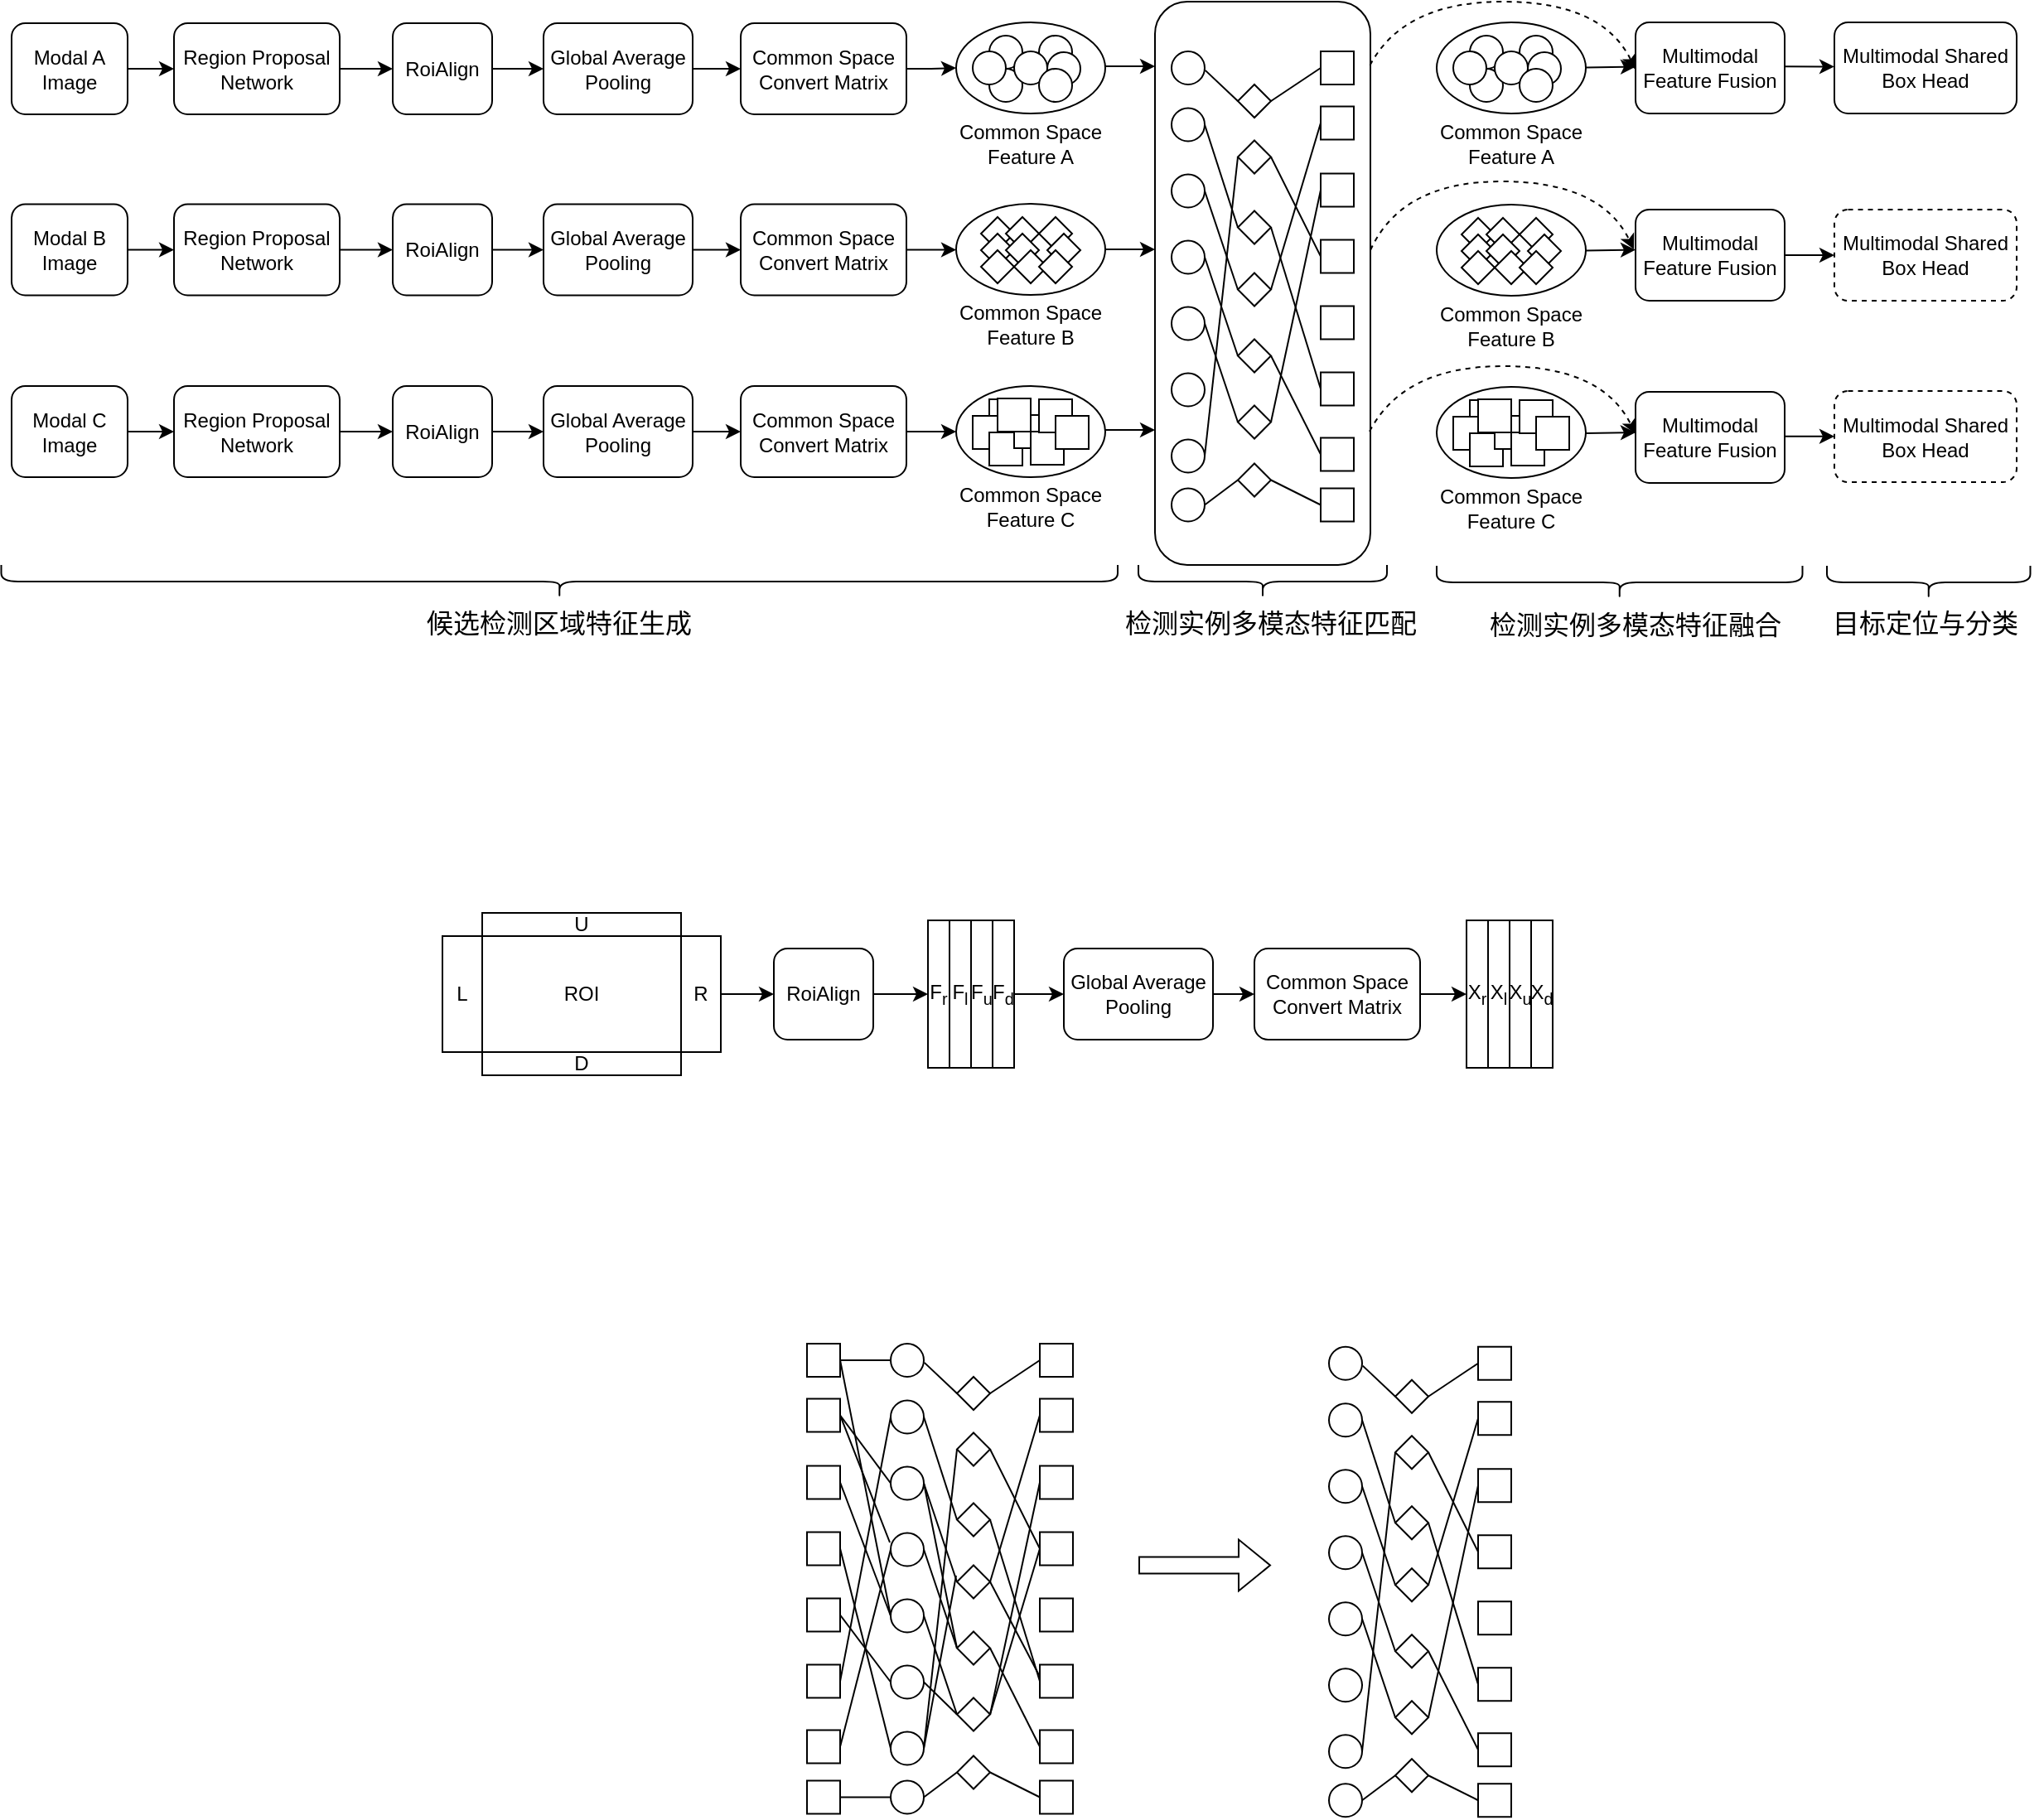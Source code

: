 <mxfile version="23.1.8" type="github">
  <diagram name="第 1 页" id="z2M5c4vALER3vp60Q3NO">
    <mxGraphModel dx="842" dy="435" grid="1" gridSize="10" guides="1" tooltips="1" connect="1" arrows="1" fold="1" page="1" pageScale="1" pageWidth="2336" pageHeight="1654" math="0" shadow="0">
      <root>
        <mxCell id="0" />
        <mxCell id="1" parent="0" />
        <mxCell id="HAOtPfupm4dBEVP8952R-200" value="" style="rounded=1;whiteSpace=wrap;html=1;fillColor=none;" parent="1" vertex="1">
          <mxGeometry x="850" y="350" width="130" height="340" as="geometry" />
        </mxCell>
        <mxCell id="HAOtPfupm4dBEVP8952R-21" value="&lt;font style=&quot;font-size: 16px;&quot;&gt;候选检测区域特征生成&lt;/font&gt;" style="text;html=1;strokeColor=none;fillColor=none;align=center;verticalAlign=middle;whiteSpace=wrap;rounded=0;" parent="1" vertex="1">
          <mxGeometry x="408.13" y="712.5" width="165" height="25" as="geometry" />
        </mxCell>
        <mxCell id="HAOtPfupm4dBEVP8952R-22" value="&lt;font style=&quot;font-size: 16px;&quot;&gt;检测实例多模态特征匹配&lt;/font&gt;" style="text;html=1;strokeColor=none;fillColor=none;align=center;verticalAlign=middle;whiteSpace=wrap;rounded=0;" parent="1" vertex="1">
          <mxGeometry x="830" y="710" width="180" height="30" as="geometry" />
        </mxCell>
        <mxCell id="HAOtPfupm4dBEVP8952R-23" value="&lt;font style=&quot;font-size: 16px;&quot;&gt;检测实例多模态特征融合&lt;/font&gt;" style="text;html=1;strokeColor=none;fillColor=none;align=center;verticalAlign=middle;whiteSpace=wrap;rounded=0;" parent="1" vertex="1">
          <mxGeometry x="1050" y="713" width="180" height="25" as="geometry" />
        </mxCell>
        <mxCell id="HAOtPfupm4dBEVP8952R-24" value="&lt;font style=&quot;font-size: 16px;&quot;&gt;目标定位与分类&lt;/font&gt;" style="text;html=1;strokeColor=none;fillColor=none;align=center;verticalAlign=middle;whiteSpace=wrap;rounded=0;" parent="1" vertex="1">
          <mxGeometry x="1245" y="715" width="140" height="20" as="geometry" />
        </mxCell>
        <mxCell id="HAOtPfupm4dBEVP8952R-87" value="" style="ellipse;whiteSpace=wrap;html=1;" parent="1" vertex="1">
          <mxGeometry x="730" y="362.5" width="90" height="55" as="geometry" />
        </mxCell>
        <mxCell id="HAOtPfupm4dBEVP8952R-89" value="" style="ellipse;whiteSpace=wrap;html=1;aspect=fixed;" parent="1" vertex="1">
          <mxGeometry x="750" y="370.5" width="20" height="20" as="geometry" />
        </mxCell>
        <mxCell id="HAOtPfupm4dBEVP8952R-90" value="" style="ellipse;whiteSpace=wrap;html=1;aspect=fixed;" parent="1" vertex="1">
          <mxGeometry x="780" y="370.5" width="20" height="20" as="geometry" />
        </mxCell>
        <mxCell id="HAOtPfupm4dBEVP8952R-91" value="" style="ellipse;whiteSpace=wrap;html=1;aspect=fixed;" parent="1" vertex="1">
          <mxGeometry x="750" y="390.5" width="20" height="20" as="geometry" />
        </mxCell>
        <mxCell id="HAOtPfupm4dBEVP8952R-92" value="" style="ellipse;whiteSpace=wrap;html=1;aspect=fixed;" parent="1" vertex="1">
          <mxGeometry x="740" y="380" width="20" height="20" as="geometry" />
        </mxCell>
        <mxCell id="HAOtPfupm4dBEVP8952R-93" value="" style="ellipse;whiteSpace=wrap;html=1;aspect=fixed;" parent="1" vertex="1">
          <mxGeometry x="765" y="380" width="20" height="20" as="geometry" />
        </mxCell>
        <mxCell id="HAOtPfupm4dBEVP8952R-94" value="" style="ellipse;whiteSpace=wrap;html=1;aspect=fixed;" parent="1" vertex="1">
          <mxGeometry x="785" y="380.5" width="20" height="20" as="geometry" />
        </mxCell>
        <mxCell id="HAOtPfupm4dBEVP8952R-95" value="" style="ellipse;whiteSpace=wrap;html=1;aspect=fixed;" parent="1" vertex="1">
          <mxGeometry x="780" y="390.5" width="20" height="20" as="geometry" />
        </mxCell>
        <mxCell id="HAOtPfupm4dBEVP8952R-96" value="Common Space Feature A" style="text;html=1;strokeColor=none;fillColor=none;align=center;verticalAlign=middle;whiteSpace=wrap;rounded=0;" parent="1" vertex="1">
          <mxGeometry x="720" y="420.5" width="110" height="30" as="geometry" />
        </mxCell>
        <mxCell id="AwCS0W0vJfae1IDMuo6n-23" value="" style="edgeStyle=orthogonalEdgeStyle;rounded=0;orthogonalLoop=1;jettySize=auto;html=1;" parent="1" source="HAOtPfupm4dBEVP8952R-97" target="HAOtPfupm4dBEVP8952R-100" edge="1">
          <mxGeometry relative="1" as="geometry" />
        </mxCell>
        <mxCell id="HAOtPfupm4dBEVP8952R-97" value="Modal B&lt;br&gt;Image" style="rounded=1;whiteSpace=wrap;html=1;" parent="1" vertex="1">
          <mxGeometry x="160" y="472.25" width="70" height="55" as="geometry" />
        </mxCell>
        <mxCell id="AwCS0W0vJfae1IDMuo6n-24" value="" style="edgeStyle=orthogonalEdgeStyle;rounded=0;orthogonalLoop=1;jettySize=auto;html=1;" parent="1" source="HAOtPfupm4dBEVP8952R-100" target="AwCS0W0vJfae1IDMuo6n-3" edge="1">
          <mxGeometry relative="1" as="geometry" />
        </mxCell>
        <mxCell id="HAOtPfupm4dBEVP8952R-100" value="Region Proposal&lt;br&gt;Network" style="rounded=1;whiteSpace=wrap;html=1;" parent="1" vertex="1">
          <mxGeometry x="258" y="472.25" width="100" height="55" as="geometry" />
        </mxCell>
        <mxCell id="AwCS0W0vJfae1IDMuo6n-26" value="" style="edgeStyle=orthogonalEdgeStyle;rounded=0;orthogonalLoop=1;jettySize=auto;html=1;" parent="1" source="HAOtPfupm4dBEVP8952R-102" target="HAOtPfupm4dBEVP8952R-104" edge="1">
          <mxGeometry relative="1" as="geometry" />
        </mxCell>
        <mxCell id="HAOtPfupm4dBEVP8952R-102" value="Global Average&lt;br&gt;Pooling" style="rounded=1;whiteSpace=wrap;html=1;" parent="1" vertex="1">
          <mxGeometry x="481" y="472.25" width="90" height="55" as="geometry" />
        </mxCell>
        <mxCell id="AwCS0W0vJfae1IDMuo6n-12" style="edgeStyle=orthogonalEdgeStyle;rounded=0;orthogonalLoop=1;jettySize=auto;html=1;exitX=1;exitY=0.5;exitDx=0;exitDy=0;entryX=0;entryY=0.5;entryDx=0;entryDy=0;" parent="1" source="HAOtPfupm4dBEVP8952R-104" target="HAOtPfupm4dBEVP8952R-105" edge="1">
          <mxGeometry relative="1" as="geometry" />
        </mxCell>
        <mxCell id="HAOtPfupm4dBEVP8952R-104" value="Common Space&lt;br&gt;Convert Matrix" style="rounded=1;whiteSpace=wrap;html=1;" parent="1" vertex="1">
          <mxGeometry x="600" y="472.25" width="100" height="55" as="geometry" />
        </mxCell>
        <mxCell id="HAOtPfupm4dBEVP8952R-105" value="" style="ellipse;whiteSpace=wrap;html=1;" parent="1" vertex="1">
          <mxGeometry x="730" y="472" width="90" height="55" as="geometry" />
        </mxCell>
        <mxCell id="HAOtPfupm4dBEVP8952R-113" value="Common Space Feature B" style="text;html=1;strokeColor=none;fillColor=none;align=center;verticalAlign=middle;whiteSpace=wrap;rounded=0;" parent="1" vertex="1">
          <mxGeometry x="720" y="530" width="110" height="30" as="geometry" />
        </mxCell>
        <mxCell id="HAOtPfupm4dBEVP8952R-322" value="" style="edgeStyle=orthogonalEdgeStyle;rounded=0;orthogonalLoop=1;jettySize=auto;html=1;" parent="1" edge="1">
          <mxGeometry relative="1" as="geometry">
            <mxPoint x="820.0" y="608.477" as="sourcePoint" />
            <mxPoint x="850" y="609" as="targetPoint" />
          </mxGeometry>
        </mxCell>
        <mxCell id="HAOtPfupm4dBEVP8952R-122" value="" style="ellipse;whiteSpace=wrap;html=1;" parent="1" vertex="1">
          <mxGeometry x="730" y="582" width="90" height="55" as="geometry" />
        </mxCell>
        <mxCell id="HAOtPfupm4dBEVP8952R-123" value="Common Space Feature C" style="text;html=1;strokeColor=none;fillColor=none;align=center;verticalAlign=middle;whiteSpace=wrap;rounded=0;" parent="1" vertex="1">
          <mxGeometry x="720" y="640" width="110" height="30" as="geometry" />
        </mxCell>
        <mxCell id="HAOtPfupm4dBEVP8952R-126" value="" style="rhombus;whiteSpace=wrap;html=1;" parent="1" vertex="1">
          <mxGeometry x="745" y="480" width="20" height="20" as="geometry" />
        </mxCell>
        <mxCell id="HAOtPfupm4dBEVP8952R-127" value="" style="rhombus;whiteSpace=wrap;html=1;" parent="1" vertex="1">
          <mxGeometry x="745" y="490" width="20" height="20" as="geometry" />
        </mxCell>
        <mxCell id="HAOtPfupm4dBEVP8952R-128" value="" style="rhombus;whiteSpace=wrap;html=1;" parent="1" vertex="1">
          <mxGeometry x="745" y="500" width="20" height="20" as="geometry" />
        </mxCell>
        <mxCell id="HAOtPfupm4dBEVP8952R-129" value="" style="rhombus;whiteSpace=wrap;html=1;" parent="1" vertex="1">
          <mxGeometry x="760" y="480" width="20" height="20" as="geometry" />
        </mxCell>
        <mxCell id="HAOtPfupm4dBEVP8952R-130" value="" style="rhombus;whiteSpace=wrap;html=1;" parent="1" vertex="1">
          <mxGeometry x="760" y="490" width="20" height="20" as="geometry" />
        </mxCell>
        <mxCell id="HAOtPfupm4dBEVP8952R-131" value="" style="rhombus;whiteSpace=wrap;html=1;" parent="1" vertex="1">
          <mxGeometry x="780" y="480" width="20" height="20" as="geometry" />
        </mxCell>
        <mxCell id="HAOtPfupm4dBEVP8952R-132" value="" style="rhombus;whiteSpace=wrap;html=1;" parent="1" vertex="1">
          <mxGeometry x="765" y="500" width="20" height="20" as="geometry" />
        </mxCell>
        <mxCell id="HAOtPfupm4dBEVP8952R-133" value="" style="rhombus;whiteSpace=wrap;html=1;" parent="1" vertex="1">
          <mxGeometry x="785" y="490" width="20" height="20" as="geometry" />
        </mxCell>
        <mxCell id="HAOtPfupm4dBEVP8952R-134" value="" style="rhombus;whiteSpace=wrap;html=1;" parent="1" vertex="1">
          <mxGeometry x="780" y="500" width="20" height="20" as="geometry" />
        </mxCell>
        <mxCell id="HAOtPfupm4dBEVP8952R-136" value="" style="whiteSpace=wrap;html=1;aspect=fixed;" parent="1" vertex="1">
          <mxGeometry x="750" y="590" width="20" height="20" as="geometry" />
        </mxCell>
        <mxCell id="HAOtPfupm4dBEVP8952R-137" value="" style="whiteSpace=wrap;html=1;aspect=fixed;" parent="1" vertex="1">
          <mxGeometry x="740" y="600" width="20" height="20" as="geometry" />
        </mxCell>
        <mxCell id="HAOtPfupm4dBEVP8952R-138" value="" style="whiteSpace=wrap;html=1;aspect=fixed;" parent="1" vertex="1">
          <mxGeometry x="750" y="610" width="20" height="20" as="geometry" />
        </mxCell>
        <mxCell id="HAOtPfupm4dBEVP8952R-139" value="" style="whiteSpace=wrap;html=1;aspect=fixed;" parent="1" vertex="1">
          <mxGeometry x="765" y="599.5" width="20" height="20" as="geometry" />
        </mxCell>
        <mxCell id="HAOtPfupm4dBEVP8952R-140" value="" style="whiteSpace=wrap;html=1;aspect=fixed;" parent="1" vertex="1">
          <mxGeometry x="775" y="609.5" width="20" height="20" as="geometry" />
        </mxCell>
        <mxCell id="HAOtPfupm4dBEVP8952R-141" value="" style="whiteSpace=wrap;html=1;aspect=fixed;" parent="1" vertex="1">
          <mxGeometry x="755" y="589.5" width="20" height="20" as="geometry" />
        </mxCell>
        <mxCell id="HAOtPfupm4dBEVP8952R-142" value="" style="whiteSpace=wrap;html=1;aspect=fixed;" parent="1" vertex="1">
          <mxGeometry x="780" y="590" width="20" height="20" as="geometry" />
        </mxCell>
        <mxCell id="HAOtPfupm4dBEVP8952R-143" value="" style="whiteSpace=wrap;html=1;aspect=fixed;" parent="1" vertex="1">
          <mxGeometry x="790" y="600" width="20" height="20" as="geometry" />
        </mxCell>
        <mxCell id="HAOtPfupm4dBEVP8952R-186" value="Multimodal Shared Box&amp;nbsp;Head" style="rounded=1;whiteSpace=wrap;html=1;dashed=1;" parent="1" vertex="1">
          <mxGeometry x="1260" y="475.5" width="110" height="55" as="geometry" />
        </mxCell>
        <mxCell id="HAOtPfupm4dBEVP8952R-187" value="Multimodal Shared Box&amp;nbsp;Head" style="rounded=1;whiteSpace=wrap;html=1;" parent="1" vertex="1">
          <mxGeometry x="1260" y="362.5" width="110" height="55" as="geometry" />
        </mxCell>
        <mxCell id="HAOtPfupm4dBEVP8952R-188" value="Multimodal Shared Box&amp;nbsp;Head" style="rounded=1;whiteSpace=wrap;html=1;dashed=1;" parent="1" vertex="1">
          <mxGeometry x="1260" y="585" width="110" height="55" as="geometry" />
        </mxCell>
        <mxCell id="HAOtPfupm4dBEVP8952R-268" value="" style="ellipse;whiteSpace=wrap;html=1;" parent="1" vertex="1">
          <mxGeometry x="1020" y="362.5" width="90" height="55" as="geometry" />
        </mxCell>
        <mxCell id="HAOtPfupm4dBEVP8952R-269" value="" style="ellipse;whiteSpace=wrap;html=1;aspect=fixed;" parent="1" vertex="1">
          <mxGeometry x="1040" y="370.5" width="20" height="20" as="geometry" />
        </mxCell>
        <mxCell id="HAOtPfupm4dBEVP8952R-270" value="" style="ellipse;whiteSpace=wrap;html=1;aspect=fixed;" parent="1" vertex="1">
          <mxGeometry x="1070" y="370.5" width="20" height="20" as="geometry" />
        </mxCell>
        <mxCell id="HAOtPfupm4dBEVP8952R-271" value="" style="ellipse;whiteSpace=wrap;html=1;aspect=fixed;" parent="1" vertex="1">
          <mxGeometry x="1040" y="390.5" width="20" height="20" as="geometry" />
        </mxCell>
        <mxCell id="HAOtPfupm4dBEVP8952R-272" value="" style="ellipse;whiteSpace=wrap;html=1;aspect=fixed;" parent="1" vertex="1">
          <mxGeometry x="1030" y="380" width="20" height="20" as="geometry" />
        </mxCell>
        <mxCell id="HAOtPfupm4dBEVP8952R-273" value="" style="ellipse;whiteSpace=wrap;html=1;aspect=fixed;" parent="1" vertex="1">
          <mxGeometry x="1055" y="380" width="20" height="20" as="geometry" />
        </mxCell>
        <mxCell id="HAOtPfupm4dBEVP8952R-274" value="" style="ellipse;whiteSpace=wrap;html=1;aspect=fixed;" parent="1" vertex="1">
          <mxGeometry x="1075" y="380.5" width="20" height="20" as="geometry" />
        </mxCell>
        <mxCell id="HAOtPfupm4dBEVP8952R-275" value="" style="ellipse;whiteSpace=wrap;html=1;aspect=fixed;" parent="1" vertex="1">
          <mxGeometry x="1070" y="390.5" width="20" height="20" as="geometry" />
        </mxCell>
        <mxCell id="HAOtPfupm4dBEVP8952R-276" value="Common Space Feature A" style="text;html=1;strokeColor=none;fillColor=none;align=center;verticalAlign=middle;whiteSpace=wrap;rounded=0;" parent="1" vertex="1">
          <mxGeometry x="1010" y="420.5" width="110" height="30" as="geometry" />
        </mxCell>
        <mxCell id="HAOtPfupm4dBEVP8952R-277" value="" style="ellipse;whiteSpace=wrap;html=1;" parent="1" vertex="1">
          <mxGeometry x="1020" y="472.5" width="90" height="55" as="geometry" />
        </mxCell>
        <mxCell id="HAOtPfupm4dBEVP8952R-278" value="Common Space Feature B" style="text;html=1;strokeColor=none;fillColor=none;align=center;verticalAlign=middle;whiteSpace=wrap;rounded=0;" parent="1" vertex="1">
          <mxGeometry x="1010" y="530.5" width="110" height="30" as="geometry" />
        </mxCell>
        <mxCell id="HAOtPfupm4dBEVP8952R-279" value="" style="ellipse;whiteSpace=wrap;html=1;" parent="1" vertex="1">
          <mxGeometry x="1020" y="582.5" width="90" height="55" as="geometry" />
        </mxCell>
        <mxCell id="HAOtPfupm4dBEVP8952R-280" value="Common Space Feature C" style="text;html=1;strokeColor=none;fillColor=none;align=center;verticalAlign=middle;whiteSpace=wrap;rounded=0;" parent="1" vertex="1">
          <mxGeometry x="1010" y="640.5" width="110" height="30" as="geometry" />
        </mxCell>
        <mxCell id="HAOtPfupm4dBEVP8952R-281" value="" style="rhombus;whiteSpace=wrap;html=1;" parent="1" vertex="1">
          <mxGeometry x="1035" y="480.5" width="20" height="20" as="geometry" />
        </mxCell>
        <mxCell id="HAOtPfupm4dBEVP8952R-282" value="" style="rhombus;whiteSpace=wrap;html=1;" parent="1" vertex="1">
          <mxGeometry x="1035" y="490.5" width="20" height="20" as="geometry" />
        </mxCell>
        <mxCell id="HAOtPfupm4dBEVP8952R-283" value="" style="rhombus;whiteSpace=wrap;html=1;" parent="1" vertex="1">
          <mxGeometry x="1035" y="500.5" width="20" height="20" as="geometry" />
        </mxCell>
        <mxCell id="HAOtPfupm4dBEVP8952R-284" value="" style="rhombus;whiteSpace=wrap;html=1;" parent="1" vertex="1">
          <mxGeometry x="1050" y="480.5" width="20" height="20" as="geometry" />
        </mxCell>
        <mxCell id="HAOtPfupm4dBEVP8952R-285" value="" style="rhombus;whiteSpace=wrap;html=1;" parent="1" vertex="1">
          <mxGeometry x="1050" y="490.5" width="20" height="20" as="geometry" />
        </mxCell>
        <mxCell id="HAOtPfupm4dBEVP8952R-286" value="" style="rhombus;whiteSpace=wrap;html=1;" parent="1" vertex="1">
          <mxGeometry x="1070" y="480.5" width="20" height="20" as="geometry" />
        </mxCell>
        <mxCell id="HAOtPfupm4dBEVP8952R-287" value="" style="rhombus;whiteSpace=wrap;html=1;" parent="1" vertex="1">
          <mxGeometry x="1055" y="500.5" width="20" height="20" as="geometry" />
        </mxCell>
        <mxCell id="HAOtPfupm4dBEVP8952R-288" value="" style="rhombus;whiteSpace=wrap;html=1;" parent="1" vertex="1">
          <mxGeometry x="1075" y="490.5" width="20" height="20" as="geometry" />
        </mxCell>
        <mxCell id="HAOtPfupm4dBEVP8952R-289" value="" style="rhombus;whiteSpace=wrap;html=1;" parent="1" vertex="1">
          <mxGeometry x="1070" y="500.5" width="20" height="20" as="geometry" />
        </mxCell>
        <mxCell id="HAOtPfupm4dBEVP8952R-290" value="" style="whiteSpace=wrap;html=1;aspect=fixed;" parent="1" vertex="1">
          <mxGeometry x="1040" y="590.5" width="20" height="20" as="geometry" />
        </mxCell>
        <mxCell id="HAOtPfupm4dBEVP8952R-291" value="" style="whiteSpace=wrap;html=1;aspect=fixed;" parent="1" vertex="1">
          <mxGeometry x="1030" y="600.5" width="20" height="20" as="geometry" />
        </mxCell>
        <mxCell id="HAOtPfupm4dBEVP8952R-292" value="" style="whiteSpace=wrap;html=1;aspect=fixed;" parent="1" vertex="1">
          <mxGeometry x="1040" y="610.5" width="20" height="20" as="geometry" />
        </mxCell>
        <mxCell id="HAOtPfupm4dBEVP8952R-293" value="" style="whiteSpace=wrap;html=1;aspect=fixed;" parent="1" vertex="1">
          <mxGeometry x="1055" y="600" width="20" height="20" as="geometry" />
        </mxCell>
        <mxCell id="HAOtPfupm4dBEVP8952R-294" value="" style="whiteSpace=wrap;html=1;aspect=fixed;" parent="1" vertex="1">
          <mxGeometry x="1065" y="610" width="20" height="20" as="geometry" />
        </mxCell>
        <mxCell id="HAOtPfupm4dBEVP8952R-295" value="" style="whiteSpace=wrap;html=1;aspect=fixed;" parent="1" vertex="1">
          <mxGeometry x="1045" y="590" width="20" height="20" as="geometry" />
        </mxCell>
        <mxCell id="HAOtPfupm4dBEVP8952R-296" value="" style="whiteSpace=wrap;html=1;aspect=fixed;" parent="1" vertex="1">
          <mxGeometry x="1070" y="590.5" width="20" height="20" as="geometry" />
        </mxCell>
        <mxCell id="HAOtPfupm4dBEVP8952R-297" value="" style="whiteSpace=wrap;html=1;aspect=fixed;" parent="1" vertex="1">
          <mxGeometry x="1080" y="600.5" width="20" height="20" as="geometry" />
        </mxCell>
        <mxCell id="HAOtPfupm4dBEVP8952R-299" value="Multimodal&lt;br style=&quot;border-color: var(--border-color);&quot;&gt;Feature Fusion" style="rounded=1;whiteSpace=wrap;html=1;" parent="1" vertex="1">
          <mxGeometry x="1140" y="362.5" width="90" height="55" as="geometry" />
        </mxCell>
        <mxCell id="HAOtPfupm4dBEVP8952R-312" style="edgeStyle=orthogonalEdgeStyle;rounded=0;orthogonalLoop=1;jettySize=auto;html=1;exitX=1;exitY=0.5;exitDx=0;exitDy=0;" parent="1" source="HAOtPfupm4dBEVP8952R-303" target="HAOtPfupm4dBEVP8952R-186" edge="1">
          <mxGeometry relative="1" as="geometry" />
        </mxCell>
        <mxCell id="HAOtPfupm4dBEVP8952R-303" value="Multimodal&lt;br style=&quot;border-color: var(--border-color);&quot;&gt;Feature Fusion" style="rounded=1;whiteSpace=wrap;html=1;" parent="1" vertex="1">
          <mxGeometry x="1140" y="475.5" width="90" height="55" as="geometry" />
        </mxCell>
        <mxCell id="HAOtPfupm4dBEVP8952R-304" value="Multimodal&lt;br style=&quot;border-color: var(--border-color);&quot;&gt;Feature Fusion" style="rounded=1;whiteSpace=wrap;html=1;" parent="1" vertex="1">
          <mxGeometry x="1140" y="585.5" width="90" height="55" as="geometry" />
        </mxCell>
        <mxCell id="HAOtPfupm4dBEVP8952R-315" style="edgeStyle=orthogonalEdgeStyle;rounded=0;orthogonalLoop=1;jettySize=auto;html=1;exitX=1;exitY=0.5;exitDx=0;exitDy=0;entryX=0;entryY=0.5;entryDx=0;entryDy=0;" parent="1" target="HAOtPfupm4dBEVP8952R-188" edge="1">
          <mxGeometry relative="1" as="geometry">
            <mxPoint x="1230" y="612.4" as="sourcePoint" />
            <mxPoint x="1280" y="612.4" as="targetPoint" />
          </mxGeometry>
        </mxCell>
        <mxCell id="HAOtPfupm4dBEVP8952R-316" style="edgeStyle=orthogonalEdgeStyle;rounded=0;orthogonalLoop=1;jettySize=auto;html=1;exitX=1;exitY=0.5;exitDx=0;exitDy=0;" parent="1" edge="1">
          <mxGeometry relative="1" as="geometry">
            <mxPoint x="1230" y="389.16" as="sourcePoint" />
            <mxPoint x="1260" y="390" as="targetPoint" />
          </mxGeometry>
        </mxCell>
        <mxCell id="HAOtPfupm4dBEVP8952R-318" value="" style="shape=curlyBracket;whiteSpace=wrap;html=1;rounded=1;flipH=1;labelPosition=right;verticalLabelPosition=middle;align=left;verticalAlign=middle;rotation=90;" parent="1" vertex="1">
          <mxGeometry x="480.63" y="363.13" width="20" height="673.75" as="geometry" />
        </mxCell>
        <mxCell id="HAOtPfupm4dBEVP8952R-319" value="" style="shape=curlyBracket;whiteSpace=wrap;html=1;rounded=1;flipH=1;labelPosition=right;verticalLabelPosition=middle;align=left;verticalAlign=middle;rotation=90;" parent="1" vertex="1">
          <mxGeometry x="905" y="625" width="20" height="150" as="geometry" />
        </mxCell>
        <mxCell id="HAOtPfupm4dBEVP8952R-320" value="" style="shape=curlyBracket;whiteSpace=wrap;html=1;rounded=1;flipH=1;labelPosition=right;verticalLabelPosition=middle;align=left;verticalAlign=middle;rotation=90;" parent="1" vertex="1">
          <mxGeometry x="1120.37" y="590.13" width="20" height="220.75" as="geometry" />
        </mxCell>
        <mxCell id="HAOtPfupm4dBEVP8952R-321" value="" style="shape=curlyBracket;whiteSpace=wrap;html=1;rounded=1;flipH=1;labelPosition=right;verticalLabelPosition=middle;align=left;verticalAlign=middle;rotation=90;" parent="1" vertex="1">
          <mxGeometry x="1306.87" y="639.13" width="20" height="122.75" as="geometry" />
        </mxCell>
        <mxCell id="HAOtPfupm4dBEVP8952R-324" value="" style="edgeStyle=orthogonalEdgeStyle;rounded=0;orthogonalLoop=1;jettySize=auto;html=1;" parent="1" edge="1">
          <mxGeometry relative="1" as="geometry">
            <mxPoint x="820.0" y="388.997" as="sourcePoint" />
            <mxPoint x="850" y="389" as="targetPoint" />
          </mxGeometry>
        </mxCell>
        <mxCell id="AwCS0W0vJfae1IDMuo6n-17" value="" style="edgeStyle=orthogonalEdgeStyle;rounded=0;orthogonalLoop=1;jettySize=auto;html=1;" parent="1" source="AaImUm8lm9_AYytv0HaH-2" target="AaImUm8lm9_AYytv0HaH-5" edge="1">
          <mxGeometry relative="1" as="geometry" />
        </mxCell>
        <mxCell id="AaImUm8lm9_AYytv0HaH-2" value="Modal A&lt;br&gt;Image" style="rounded=1;whiteSpace=wrap;html=1;" parent="1" vertex="1">
          <mxGeometry x="160" y="363" width="70" height="55" as="geometry" />
        </mxCell>
        <mxCell id="AwCS0W0vJfae1IDMuo6n-14" value="" style="edgeStyle=orthogonalEdgeStyle;rounded=0;orthogonalLoop=1;jettySize=auto;html=1;" parent="1" source="AaImUm8lm9_AYytv0HaH-5" target="AwCS0W0vJfae1IDMuo6n-2" edge="1">
          <mxGeometry relative="1" as="geometry" />
        </mxCell>
        <mxCell id="AaImUm8lm9_AYytv0HaH-5" value="Region Proposal&lt;br&gt;Network" style="rounded=1;whiteSpace=wrap;html=1;" parent="1" vertex="1">
          <mxGeometry x="258" y="363" width="100" height="55" as="geometry" />
        </mxCell>
        <mxCell id="AwCS0W0vJfae1IDMuo6n-15" value="" style="edgeStyle=orthogonalEdgeStyle;rounded=0;orthogonalLoop=1;jettySize=auto;html=1;" parent="1" source="AaImUm8lm9_AYytv0HaH-7" target="AaImUm8lm9_AYytv0HaH-8" edge="1">
          <mxGeometry relative="1" as="geometry" />
        </mxCell>
        <mxCell id="AaImUm8lm9_AYytv0HaH-7" value="Global Average&lt;br&gt;Pooling" style="rounded=1;whiteSpace=wrap;html=1;" parent="1" vertex="1">
          <mxGeometry x="481" y="363" width="90" height="55" as="geometry" />
        </mxCell>
        <mxCell id="AwCS0W0vJfae1IDMuo6n-13" style="edgeStyle=orthogonalEdgeStyle;rounded=0;orthogonalLoop=1;jettySize=auto;html=1;exitX=1;exitY=0.5;exitDx=0;exitDy=0;entryX=0;entryY=0.5;entryDx=0;entryDy=0;" parent="1" source="AaImUm8lm9_AYytv0HaH-8" target="HAOtPfupm4dBEVP8952R-87" edge="1">
          <mxGeometry relative="1" as="geometry">
            <Array as="points">
              <mxPoint x="715" y="390" />
            </Array>
          </mxGeometry>
        </mxCell>
        <mxCell id="AaImUm8lm9_AYytv0HaH-8" value="Common Space&lt;br&gt;Convert Matrix" style="rounded=1;whiteSpace=wrap;html=1;" parent="1" vertex="1">
          <mxGeometry x="600" y="363" width="100" height="55" as="geometry" />
        </mxCell>
        <mxCell id="AwCS0W0vJfae1IDMuo6n-22" value="" style="edgeStyle=orthogonalEdgeStyle;rounded=0;orthogonalLoop=1;jettySize=auto;html=1;" parent="1" source="AaImUm8lm9_AYytv0HaH-10" target="AaImUm8lm9_AYytv0HaH-13" edge="1">
          <mxGeometry relative="1" as="geometry" />
        </mxCell>
        <mxCell id="AaImUm8lm9_AYytv0HaH-10" value="Modal C&lt;br&gt;Image" style="rounded=1;whiteSpace=wrap;html=1;" parent="1" vertex="1">
          <mxGeometry x="160" y="582" width="70" height="55" as="geometry" />
        </mxCell>
        <mxCell id="AwCS0W0vJfae1IDMuo6n-21" value="" style="edgeStyle=orthogonalEdgeStyle;rounded=0;orthogonalLoop=1;jettySize=auto;html=1;" parent="1" source="AaImUm8lm9_AYytv0HaH-13" target="AwCS0W0vJfae1IDMuo6n-4" edge="1">
          <mxGeometry relative="1" as="geometry" />
        </mxCell>
        <mxCell id="AaImUm8lm9_AYytv0HaH-13" value="Region Proposal&lt;br&gt;Network" style="rounded=1;whiteSpace=wrap;html=1;" parent="1" vertex="1">
          <mxGeometry x="258" y="582" width="100" height="55" as="geometry" />
        </mxCell>
        <mxCell id="AwCS0W0vJfae1IDMuo6n-19" value="" style="edgeStyle=orthogonalEdgeStyle;rounded=0;orthogonalLoop=1;jettySize=auto;html=1;" parent="1" source="AaImUm8lm9_AYytv0HaH-15" target="AaImUm8lm9_AYytv0HaH-16" edge="1">
          <mxGeometry relative="1" as="geometry" />
        </mxCell>
        <mxCell id="AaImUm8lm9_AYytv0HaH-15" value="Global Average&lt;br&gt;Pooling" style="rounded=1;whiteSpace=wrap;html=1;" parent="1" vertex="1">
          <mxGeometry x="481" y="582" width="90" height="55" as="geometry" />
        </mxCell>
        <mxCell id="AwCS0W0vJfae1IDMuo6n-7" style="edgeStyle=orthogonalEdgeStyle;rounded=0;orthogonalLoop=1;jettySize=auto;html=1;exitX=1;exitY=0.5;exitDx=0;exitDy=0;entryX=0;entryY=0.5;entryDx=0;entryDy=0;" parent="1" source="AaImUm8lm9_AYytv0HaH-16" target="HAOtPfupm4dBEVP8952R-122" edge="1">
          <mxGeometry relative="1" as="geometry" />
        </mxCell>
        <mxCell id="AaImUm8lm9_AYytv0HaH-16" value="Common Space&lt;br&gt;Convert Matrix" style="rounded=1;whiteSpace=wrap;html=1;" parent="1" vertex="1">
          <mxGeometry x="600" y="582" width="100" height="55" as="geometry" />
        </mxCell>
        <mxCell id="AaImUm8lm9_AYytv0HaH-28" value="" style="ellipse;whiteSpace=wrap;html=1;aspect=fixed;" parent="1" vertex="1">
          <mxGeometry x="860" y="414.25" width="20" height="20" as="geometry" />
        </mxCell>
        <mxCell id="AaImUm8lm9_AYytv0HaH-29" value="" style="ellipse;whiteSpace=wrap;html=1;aspect=fixed;" parent="1" vertex="1">
          <mxGeometry x="860" y="454.25" width="20" height="20" as="geometry" />
        </mxCell>
        <mxCell id="AaImUm8lm9_AYytv0HaH-30" value="" style="ellipse;whiteSpace=wrap;html=1;aspect=fixed;" parent="1" vertex="1">
          <mxGeometry x="860" y="494.25" width="20" height="20" as="geometry" />
        </mxCell>
        <mxCell id="AaImUm8lm9_AYytv0HaH-31" value="" style="ellipse;whiteSpace=wrap;html=1;aspect=fixed;" parent="1" vertex="1">
          <mxGeometry x="860" y="534.25" width="20" height="20" as="geometry" />
        </mxCell>
        <mxCell id="AaImUm8lm9_AYytv0HaH-32" value="" style="ellipse;whiteSpace=wrap;html=1;aspect=fixed;" parent="1" vertex="1">
          <mxGeometry x="860" y="574.25" width="20" height="20" as="geometry" />
        </mxCell>
        <mxCell id="AaImUm8lm9_AYytv0HaH-33" value="" style="ellipse;whiteSpace=wrap;html=1;aspect=fixed;" parent="1" vertex="1">
          <mxGeometry x="860" y="614.25" width="20" height="20" as="geometry" />
        </mxCell>
        <mxCell id="AaImUm8lm9_AYytv0HaH-34" value="" style="rhombus;whiteSpace=wrap;html=1;" parent="1" vertex="1">
          <mxGeometry x="900" y="433.75" width="20" height="20" as="geometry" />
        </mxCell>
        <mxCell id="AaImUm8lm9_AYytv0HaH-35" value="" style="rhombus;whiteSpace=wrap;html=1;" parent="1" vertex="1">
          <mxGeometry x="900" y="476.25" width="20" height="20" as="geometry" />
        </mxCell>
        <mxCell id="AaImUm8lm9_AYytv0HaH-36" value="" style="rhombus;whiteSpace=wrap;html=1;" parent="1" vertex="1">
          <mxGeometry x="900" y="513.75" width="20" height="20" as="geometry" />
        </mxCell>
        <mxCell id="AaImUm8lm9_AYytv0HaH-37" value="" style="rhombus;whiteSpace=wrap;html=1;" parent="1" vertex="1">
          <mxGeometry x="900" y="553.75" width="20" height="20" as="geometry" />
        </mxCell>
        <mxCell id="AaImUm8lm9_AYytv0HaH-38" value="" style="rhombus;whiteSpace=wrap;html=1;" parent="1" vertex="1">
          <mxGeometry x="900" y="593.75" width="20" height="20" as="geometry" />
        </mxCell>
        <mxCell id="AaImUm8lm9_AYytv0HaH-39" value="" style="whiteSpace=wrap;html=1;aspect=fixed;" parent="1" vertex="1">
          <mxGeometry x="950" y="413.25" width="20" height="20" as="geometry" />
        </mxCell>
        <mxCell id="AaImUm8lm9_AYytv0HaH-40" value="" style="whiteSpace=wrap;html=1;aspect=fixed;" parent="1" vertex="1">
          <mxGeometry x="950" y="453.75" width="20" height="20" as="geometry" />
        </mxCell>
        <mxCell id="AaImUm8lm9_AYytv0HaH-41" value="" style="whiteSpace=wrap;html=1;aspect=fixed;" parent="1" vertex="1">
          <mxGeometry x="950" y="493.75" width="20" height="20" as="geometry" />
        </mxCell>
        <mxCell id="AaImUm8lm9_AYytv0HaH-42" value="" style="whiteSpace=wrap;html=1;aspect=fixed;" parent="1" vertex="1">
          <mxGeometry x="950" y="533.75" width="20" height="20" as="geometry" />
        </mxCell>
        <mxCell id="AaImUm8lm9_AYytv0HaH-43" value="" style="whiteSpace=wrap;html=1;aspect=fixed;" parent="1" vertex="1">
          <mxGeometry x="950" y="573.75" width="20" height="20" as="geometry" />
        </mxCell>
        <mxCell id="AaImUm8lm9_AYytv0HaH-44" value="" style="whiteSpace=wrap;html=1;aspect=fixed;" parent="1" vertex="1">
          <mxGeometry x="950" y="613.25" width="20" height="20" as="geometry" />
        </mxCell>
        <mxCell id="AaImUm8lm9_AYytv0HaH-46" value="" style="endArrow=none;html=1;rounded=0;exitX=1;exitY=0.5;exitDx=0;exitDy=0;entryX=0;entryY=0.5;entryDx=0;entryDy=0;" parent="1" source="AaImUm8lm9_AYytv0HaH-28" target="AaImUm8lm9_AYytv0HaH-35" edge="1">
          <mxGeometry width="50" height="50" relative="1" as="geometry">
            <mxPoint x="850" y="433.75" as="sourcePoint" />
            <mxPoint x="910" y="453.75" as="targetPoint" />
          </mxGeometry>
        </mxCell>
        <mxCell id="AaImUm8lm9_AYytv0HaH-47" value="" style="endArrow=none;html=1;rounded=0;exitX=1;exitY=0.5;exitDx=0;exitDy=0;entryX=0;entryY=0.5;entryDx=0;entryDy=0;" parent="1" source="AaImUm8lm9_AYytv0HaH-29" target="AaImUm8lm9_AYytv0HaH-36" edge="1">
          <mxGeometry width="50" height="50" relative="1" as="geometry">
            <mxPoint x="850" y="433.75" as="sourcePoint" />
            <mxPoint x="910" y="496.75" as="targetPoint" />
          </mxGeometry>
        </mxCell>
        <mxCell id="AaImUm8lm9_AYytv0HaH-48" value="" style="endArrow=none;html=1;rounded=0;exitX=1;exitY=0.5;exitDx=0;exitDy=0;entryX=0;entryY=0.5;entryDx=0;entryDy=0;" parent="1" source="AaImUm8lm9_AYytv0HaH-30" target="AaImUm8lm9_AYytv0HaH-37" edge="1">
          <mxGeometry width="50" height="50" relative="1" as="geometry">
            <mxPoint x="850" y="473.75" as="sourcePoint" />
            <mxPoint x="910" y="533.75" as="targetPoint" />
          </mxGeometry>
        </mxCell>
        <mxCell id="AaImUm8lm9_AYytv0HaH-51" value="" style="endArrow=none;html=1;rounded=0;exitX=1;exitY=0.5;exitDx=0;exitDy=0;entryX=0;entryY=0.5;entryDx=0;entryDy=0;" parent="1" source="AaImUm8lm9_AYytv0HaH-33" target="AaImUm8lm9_AYytv0HaH-34" edge="1">
          <mxGeometry width="50" height="50" relative="1" as="geometry">
            <mxPoint x="850" y="593.75" as="sourcePoint" />
            <mxPoint x="910" y="573.75" as="targetPoint" />
          </mxGeometry>
        </mxCell>
        <mxCell id="AaImUm8lm9_AYytv0HaH-52" value="" style="endArrow=none;html=1;rounded=0;exitX=1;exitY=0.5;exitDx=0;exitDy=0;entryX=0;entryY=0.5;entryDx=0;entryDy=0;" parent="1" source="AaImUm8lm9_AYytv0HaH-31" target="AaImUm8lm9_AYytv0HaH-38" edge="1">
          <mxGeometry width="50" height="50" relative="1" as="geometry">
            <mxPoint x="850" y="633.75" as="sourcePoint" />
            <mxPoint x="910" y="533.75" as="targetPoint" />
          </mxGeometry>
        </mxCell>
        <mxCell id="AaImUm8lm9_AYytv0HaH-56" value="" style="endArrow=none;html=1;rounded=0;entryX=0;entryY=0.5;entryDx=0;entryDy=0;exitX=1;exitY=0.5;exitDx=0;exitDy=0;" parent="1" source="AaImUm8lm9_AYytv0HaH-36" target="AaImUm8lm9_AYytv0HaH-39" edge="1">
          <mxGeometry width="50" height="50" relative="1" as="geometry">
            <mxPoint x="930" y="496.75" as="sourcePoint" />
            <mxPoint x="990" y="553.75" as="targetPoint" />
          </mxGeometry>
        </mxCell>
        <mxCell id="AaImUm8lm9_AYytv0HaH-57" value="" style="endArrow=none;html=1;rounded=0;entryX=0;entryY=0.5;entryDx=0;entryDy=0;exitX=1;exitY=0.5;exitDx=0;exitDy=0;" parent="1" source="AaImUm8lm9_AYytv0HaH-38" target="AaImUm8lm9_AYytv0HaH-40" edge="1">
          <mxGeometry width="50" height="50" relative="1" as="geometry">
            <mxPoint x="930" y="533.75" as="sourcePoint" />
            <mxPoint x="990" y="433.75" as="targetPoint" />
          </mxGeometry>
        </mxCell>
        <mxCell id="AaImUm8lm9_AYytv0HaH-58" value="" style="endArrow=none;html=1;rounded=0;entryX=0;entryY=0.5;entryDx=0;entryDy=0;exitX=1;exitY=0.5;exitDx=0;exitDy=0;" parent="1" source="AaImUm8lm9_AYytv0HaH-37" target="AaImUm8lm9_AYytv0HaH-44" edge="1">
          <mxGeometry width="50" height="50" relative="1" as="geometry">
            <mxPoint x="930" y="613.75" as="sourcePoint" />
            <mxPoint x="990" y="513.75" as="targetPoint" />
          </mxGeometry>
        </mxCell>
        <mxCell id="AaImUm8lm9_AYytv0HaH-60" value="" style="endArrow=none;html=1;rounded=0;exitX=1;exitY=0.5;exitDx=0;exitDy=0;entryX=0;entryY=0.5;entryDx=0;entryDy=0;" parent="1" source="AaImUm8lm9_AYytv0HaH-34" target="AaImUm8lm9_AYytv0HaH-41" edge="1">
          <mxGeometry width="50" height="50" relative="1" as="geometry">
            <mxPoint x="950" y="503.75" as="sourcePoint" />
            <mxPoint x="980" y="503.75" as="targetPoint" />
          </mxGeometry>
        </mxCell>
        <mxCell id="AaImUm8lm9_AYytv0HaH-61" value="" style="endArrow=none;html=1;rounded=0;exitX=1;exitY=0.5;exitDx=0;exitDy=0;entryX=0;entryY=0.5;entryDx=0;entryDy=0;" parent="1" target="AaImUm8lm9_AYytv0HaH-43" edge="1">
          <mxGeometry width="50" height="50" relative="1" as="geometry">
            <mxPoint x="920" y="486.25" as="sourcePoint" />
            <mxPoint x="980" y="583.75" as="targetPoint" />
          </mxGeometry>
        </mxCell>
        <mxCell id="AaImUm8lm9_AYytv0HaH-63" value="" style="rhombus;whiteSpace=wrap;html=1;" parent="1" vertex="1">
          <mxGeometry x="900" y="400" width="20" height="20" as="geometry" />
        </mxCell>
        <mxCell id="AaImUm8lm9_AYytv0HaH-64" value="" style="rhombus;whiteSpace=wrap;html=1;" parent="1" vertex="1">
          <mxGeometry x="900" y="628.75" width="20" height="20" as="geometry" />
        </mxCell>
        <mxCell id="AaImUm8lm9_AYytv0HaH-65" value="" style="ellipse;whiteSpace=wrap;html=1;aspect=fixed;" parent="1" vertex="1">
          <mxGeometry x="860" y="380" width="20" height="20" as="geometry" />
        </mxCell>
        <mxCell id="AaImUm8lm9_AYytv0HaH-66" value="" style="whiteSpace=wrap;html=1;aspect=fixed;" parent="1" vertex="1">
          <mxGeometry x="950" y="380" width="20" height="20" as="geometry" />
        </mxCell>
        <mxCell id="AaImUm8lm9_AYytv0HaH-67" value="" style="ellipse;whiteSpace=wrap;html=1;aspect=fixed;" parent="1" vertex="1">
          <mxGeometry x="860" y="643.75" width="20" height="20" as="geometry" />
        </mxCell>
        <mxCell id="AaImUm8lm9_AYytv0HaH-68" value="" style="whiteSpace=wrap;html=1;aspect=fixed;" parent="1" vertex="1">
          <mxGeometry x="950" y="643.75" width="20" height="20" as="geometry" />
        </mxCell>
        <mxCell id="AaImUm8lm9_AYytv0HaH-69" value="" style="endArrow=none;html=1;rounded=0;exitX=1;exitY=0.5;exitDx=0;exitDy=0;entryX=0;entryY=0.5;entryDx=0;entryDy=0;" parent="1" source="AaImUm8lm9_AYytv0HaH-67" target="AaImUm8lm9_AYytv0HaH-64" edge="1">
          <mxGeometry width="50" height="50" relative="1" as="geometry">
            <mxPoint x="890" y="634.75" as="sourcePoint" />
            <mxPoint x="910" y="533.75" as="targetPoint" />
          </mxGeometry>
        </mxCell>
        <mxCell id="AaImUm8lm9_AYytv0HaH-70" value="" style="endArrow=none;html=1;rounded=0;exitX=1;exitY=0.5;exitDx=0;exitDy=0;entryX=0;entryY=0.5;entryDx=0;entryDy=0;" parent="1" source="AaImUm8lm9_AYytv0HaH-64" target="AaImUm8lm9_AYytv0HaH-68" edge="1">
          <mxGeometry width="50" height="50" relative="1" as="geometry">
            <mxPoint x="890" y="663.75" as="sourcePoint" />
            <mxPoint x="910" y="648.75" as="targetPoint" />
          </mxGeometry>
        </mxCell>
        <mxCell id="AaImUm8lm9_AYytv0HaH-71" value="" style="endArrow=none;html=1;rounded=0;exitX=1.017;exitY=0.572;exitDx=0;exitDy=0;entryX=0;entryY=0.5;entryDx=0;entryDy=0;exitPerimeter=0;" parent="1" source="AaImUm8lm9_AYytv0HaH-65" target="AaImUm8lm9_AYytv0HaH-63" edge="1">
          <mxGeometry width="50" height="50" relative="1" as="geometry">
            <mxPoint x="880" y="384.75" as="sourcePoint" />
            <mxPoint x="900" y="523.75" as="targetPoint" />
          </mxGeometry>
        </mxCell>
        <mxCell id="AaImUm8lm9_AYytv0HaH-72" value="" style="endArrow=none;html=1;rounded=0;exitX=1;exitY=0.5;exitDx=0;exitDy=0;entryX=0;entryY=0.5;entryDx=0;entryDy=0;" parent="1" source="AaImUm8lm9_AYytv0HaH-63" target="AaImUm8lm9_AYytv0HaH-66" edge="1">
          <mxGeometry width="50" height="50" relative="1" as="geometry">
            <mxPoint x="920" y="412.75" as="sourcePoint" />
            <mxPoint x="940" y="430.75" as="targetPoint" />
          </mxGeometry>
        </mxCell>
        <mxCell id="AaImUm8lm9_AYytv0HaH-110" value="" style="endArrow=classic;html=1;rounded=0;" parent="1" edge="1">
          <mxGeometry width="50" height="50" relative="1" as="geometry">
            <mxPoint x="1110" y="610.5" as="sourcePoint" />
            <mxPoint x="1140" y="610" as="targetPoint" />
          </mxGeometry>
        </mxCell>
        <mxCell id="AaImUm8lm9_AYytv0HaH-111" value="" style="endArrow=classic;html=1;rounded=0;" parent="1" edge="1">
          <mxGeometry width="50" height="50" relative="1" as="geometry">
            <mxPoint x="1110" y="500.24" as="sourcePoint" />
            <mxPoint x="1140" y="499.74" as="targetPoint" />
          </mxGeometry>
        </mxCell>
        <mxCell id="AaImUm8lm9_AYytv0HaH-112" value="" style="endArrow=classic;html=1;rounded=0;" parent="1" edge="1">
          <mxGeometry width="50" height="50" relative="1" as="geometry">
            <mxPoint x="1110" y="389.74" as="sourcePoint" />
            <mxPoint x="1140" y="389.24" as="targetPoint" />
          </mxGeometry>
        </mxCell>
        <mxCell id="AaImUm8lm9_AYytv0HaH-114" value="" style="curved=1;endArrow=classic;html=1;rounded=0;exitX=0.996;exitY=0.763;exitDx=0;exitDy=0;exitPerimeter=0;dashed=1;" parent="1" source="HAOtPfupm4dBEVP8952R-200" edge="1">
          <mxGeometry width="50" height="50" relative="1" as="geometry">
            <mxPoint x="910.25" y="600.5" as="sourcePoint" />
            <mxPoint x="1140" y="611" as="targetPoint" />
            <Array as="points">
              <mxPoint x="1000" y="570" />
              <mxPoint x="1120" y="570" />
            </Array>
          </mxGeometry>
        </mxCell>
        <mxCell id="AaImUm8lm9_AYytv0HaH-116" value="" style="curved=1;endArrow=classic;html=1;rounded=0;dashed=1;" parent="1" edge="1">
          <mxGeometry width="50" height="50" relative="1" as="geometry">
            <mxPoint x="980" y="500" as="sourcePoint" />
            <mxPoint x="1139" y="499.5" as="targetPoint" />
            <Array as="points">
              <mxPoint x="999" y="458.5" />
              <mxPoint x="1119" y="458.5" />
            </Array>
          </mxGeometry>
        </mxCell>
        <mxCell id="AaImUm8lm9_AYytv0HaH-117" value="" style="curved=1;endArrow=classic;html=1;rounded=0;exitX=0.998;exitY=0.113;exitDx=0;exitDy=0;exitPerimeter=0;dashed=1;" parent="1" source="HAOtPfupm4dBEVP8952R-200" edge="1">
          <mxGeometry width="50" height="50" relative="1" as="geometry">
            <mxPoint x="982" y="392" as="sourcePoint" />
            <mxPoint x="1140" y="391" as="targetPoint" />
            <Array as="points">
              <mxPoint x="1000" y="350" />
              <mxPoint x="1120" y="350" />
            </Array>
          </mxGeometry>
        </mxCell>
        <mxCell id="AwCS0W0vJfae1IDMuo6n-16" value="" style="edgeStyle=orthogonalEdgeStyle;rounded=0;orthogonalLoop=1;jettySize=auto;html=1;" parent="1" source="AwCS0W0vJfae1IDMuo6n-2" target="AaImUm8lm9_AYytv0HaH-7" edge="1">
          <mxGeometry relative="1" as="geometry" />
        </mxCell>
        <mxCell id="AwCS0W0vJfae1IDMuo6n-2" value="RoiAlign" style="rounded=1;whiteSpace=wrap;html=1;" parent="1" vertex="1">
          <mxGeometry x="390" y="363" width="60" height="55" as="geometry" />
        </mxCell>
        <mxCell id="AwCS0W0vJfae1IDMuo6n-25" value="" style="edgeStyle=orthogonalEdgeStyle;rounded=0;orthogonalLoop=1;jettySize=auto;html=1;" parent="1" source="AwCS0W0vJfae1IDMuo6n-3" target="HAOtPfupm4dBEVP8952R-102" edge="1">
          <mxGeometry relative="1" as="geometry" />
        </mxCell>
        <mxCell id="AwCS0W0vJfae1IDMuo6n-3" value="RoiAlign" style="rounded=1;whiteSpace=wrap;html=1;" parent="1" vertex="1">
          <mxGeometry x="390" y="472.25" width="60" height="55" as="geometry" />
        </mxCell>
        <mxCell id="AwCS0W0vJfae1IDMuo6n-20" value="" style="edgeStyle=orthogonalEdgeStyle;rounded=0;orthogonalLoop=1;jettySize=auto;html=1;" parent="1" source="AwCS0W0vJfae1IDMuo6n-4" target="AaImUm8lm9_AYytv0HaH-15" edge="1">
          <mxGeometry relative="1" as="geometry" />
        </mxCell>
        <mxCell id="AwCS0W0vJfae1IDMuo6n-4" value="RoiAlign" style="rounded=1;whiteSpace=wrap;html=1;" parent="1" vertex="1">
          <mxGeometry x="390" y="582" width="60" height="55" as="geometry" />
        </mxCell>
        <mxCell id="AwCS0W0vJfae1IDMuo6n-8" style="edgeStyle=orthogonalEdgeStyle;rounded=0;orthogonalLoop=1;jettySize=auto;html=1;exitX=1;exitY=0.5;exitDx=0;exitDy=0;entryX=0;entryY=0.44;entryDx=0;entryDy=0;entryPerimeter=0;" parent="1" source="HAOtPfupm4dBEVP8952R-105" target="HAOtPfupm4dBEVP8952R-200" edge="1">
          <mxGeometry relative="1" as="geometry" />
        </mxCell>
        <mxCell id="1hvp2XvIdOiP5gQkZXF7-1" value="ROI" style="rounded=0;whiteSpace=wrap;html=1;shadow=0;" parent="1" vertex="1">
          <mxGeometry x="444" y="914" width="120" height="70" as="geometry" />
        </mxCell>
        <mxCell id="1hvp2XvIdOiP5gQkZXF7-2" value="L" style="rounded=0;whiteSpace=wrap;html=1;" parent="1" vertex="1">
          <mxGeometry x="420" y="914" width="24" height="70" as="geometry" />
        </mxCell>
        <mxCell id="1hvp2XvIdOiP5gQkZXF7-18" style="edgeStyle=orthogonalEdgeStyle;rounded=0;orthogonalLoop=1;jettySize=auto;html=1;exitX=1;exitY=0.5;exitDx=0;exitDy=0;entryX=0;entryY=0.5;entryDx=0;entryDy=0;" parent="1" source="1hvp2XvIdOiP5gQkZXF7-3" target="1hvp2XvIdOiP5gQkZXF7-17" edge="1">
          <mxGeometry relative="1" as="geometry" />
        </mxCell>
        <mxCell id="1hvp2XvIdOiP5gQkZXF7-3" value="R" style="rounded=0;whiteSpace=wrap;html=1;" parent="1" vertex="1">
          <mxGeometry x="564" y="914" width="24" height="70" as="geometry" />
        </mxCell>
        <mxCell id="1hvp2XvIdOiP5gQkZXF7-4" value="U" style="rounded=0;whiteSpace=wrap;html=1;" parent="1" vertex="1">
          <mxGeometry x="444" y="900" width="120" height="14" as="geometry" />
        </mxCell>
        <mxCell id="1hvp2XvIdOiP5gQkZXF7-5" value="D" style="rounded=0;whiteSpace=wrap;html=1;" parent="1" vertex="1">
          <mxGeometry x="444" y="984" width="120" height="14" as="geometry" />
        </mxCell>
        <mxCell id="1hvp2XvIdOiP5gQkZXF7-28" style="edgeStyle=orthogonalEdgeStyle;rounded=0;orthogonalLoop=1;jettySize=auto;html=1;exitX=1;exitY=0.5;exitDx=0;exitDy=0;entryX=0;entryY=0.5;entryDx=0;entryDy=0;" parent="1" source="1hvp2XvIdOiP5gQkZXF7-6" target="1hvp2XvIdOiP5gQkZXF7-27" edge="1">
          <mxGeometry relative="1" as="geometry" />
        </mxCell>
        <mxCell id="1hvp2XvIdOiP5gQkZXF7-6" value="Global Average&lt;br&gt;Pooling" style="rounded=1;whiteSpace=wrap;html=1;" parent="1" vertex="1">
          <mxGeometry x="795" y="921.5" width="90" height="55" as="geometry" />
        </mxCell>
        <mxCell id="1hvp2XvIdOiP5gQkZXF7-9" value="&lt;span style=&quot;border-color: var(--border-color);&quot;&gt;&lt;span style=&quot;font-size: 12px;&quot;&gt;F&lt;/span&gt;&lt;sub&gt;u&lt;/sub&gt;&lt;/span&gt;" style="rounded=0;whiteSpace=wrap;html=1;" parent="1" vertex="1">
          <mxGeometry x="739" y="904.5" width="13" height="89" as="geometry" />
        </mxCell>
        <mxCell id="1hvp2XvIdOiP5gQkZXF7-25" style="edgeStyle=orthogonalEdgeStyle;rounded=0;orthogonalLoop=1;jettySize=auto;html=1;exitX=1;exitY=0.5;exitDx=0;exitDy=0;entryX=0;entryY=0.5;entryDx=0;entryDy=0;" parent="1" source="1hvp2XvIdOiP5gQkZXF7-17" target="1hvp2XvIdOiP5gQkZXF7-20" edge="1">
          <mxGeometry relative="1" as="geometry" />
        </mxCell>
        <mxCell id="1hvp2XvIdOiP5gQkZXF7-17" value="RoiAlign" style="rounded=1;whiteSpace=wrap;html=1;" parent="1" vertex="1">
          <mxGeometry x="620" y="921.5" width="60" height="55" as="geometry" />
        </mxCell>
        <mxCell id="1hvp2XvIdOiP5gQkZXF7-19" value="F&lt;sub style=&quot;border-color: var(--border-color);&quot;&gt;l&lt;/sub&gt;" style="rounded=0;whiteSpace=wrap;html=1;" parent="1" vertex="1">
          <mxGeometry x="726" y="904.5" width="13" height="89" as="geometry" />
        </mxCell>
        <mxCell id="1hvp2XvIdOiP5gQkZXF7-20" value="&lt;span style=&quot;border-color: var(--border-color);&quot;&gt;&lt;span style=&quot;font-size: 12px;&quot;&gt;F&lt;/span&gt;&lt;sub&gt;r&lt;/sub&gt;&lt;/span&gt;" style="rounded=0;whiteSpace=wrap;html=1;" parent="1" vertex="1">
          <mxGeometry x="713" y="904.5" width="13" height="89" as="geometry" />
        </mxCell>
        <mxCell id="1hvp2XvIdOiP5gQkZXF7-26" style="edgeStyle=orthogonalEdgeStyle;rounded=0;orthogonalLoop=1;jettySize=auto;html=1;exitX=1;exitY=0.5;exitDx=0;exitDy=0;" parent="1" source="1hvp2XvIdOiP5gQkZXF7-21" target="1hvp2XvIdOiP5gQkZXF7-6" edge="1">
          <mxGeometry relative="1" as="geometry" />
        </mxCell>
        <mxCell id="1hvp2XvIdOiP5gQkZXF7-21" value="&lt;span style=&quot;border-color: var(--border-color);&quot;&gt;&lt;span style=&quot;font-size: 12px;&quot;&gt;F&lt;/span&gt;&lt;sub&gt;d&lt;/sub&gt;&lt;/span&gt;" style="rounded=0;whiteSpace=wrap;html=1;" parent="1" vertex="1">
          <mxGeometry x="752" y="904.5" width="13" height="89" as="geometry" />
        </mxCell>
        <mxCell id="1hvp2XvIdOiP5gQkZXF7-33" style="edgeStyle=orthogonalEdgeStyle;rounded=0;orthogonalLoop=1;jettySize=auto;html=1;exitX=1;exitY=0.5;exitDx=0;exitDy=0;" parent="1" source="1hvp2XvIdOiP5gQkZXF7-27" target="1hvp2XvIdOiP5gQkZXF7-31" edge="1">
          <mxGeometry relative="1" as="geometry" />
        </mxCell>
        <mxCell id="1hvp2XvIdOiP5gQkZXF7-27" value="Common Space&lt;br&gt;Convert Matrix" style="rounded=1;whiteSpace=wrap;html=1;" parent="1" vertex="1">
          <mxGeometry x="910" y="921.5" width="100" height="55" as="geometry" />
        </mxCell>
        <mxCell id="1hvp2XvIdOiP5gQkZXF7-29" value="X&lt;sub style=&quot;border-color: var(--border-color);&quot;&gt;u&lt;/sub&gt;" style="rounded=0;whiteSpace=wrap;html=1;" parent="1" vertex="1">
          <mxGeometry x="1064" y="904.5" width="13" height="89" as="geometry" />
        </mxCell>
        <mxCell id="1hvp2XvIdOiP5gQkZXF7-30" value="X&lt;sub style=&quot;border-color: var(--border-color);&quot;&gt;l&lt;/sub&gt;" style="rounded=0;whiteSpace=wrap;html=1;" parent="1" vertex="1">
          <mxGeometry x="1051" y="904.5" width="13" height="89" as="geometry" />
        </mxCell>
        <mxCell id="1hvp2XvIdOiP5gQkZXF7-31" value="X&lt;sub style=&quot;border-color: var(--border-color);&quot;&gt;r&lt;/sub&gt;" style="rounded=0;whiteSpace=wrap;html=1;" parent="1" vertex="1">
          <mxGeometry x="1038" y="904.5" width="13" height="89" as="geometry" />
        </mxCell>
        <mxCell id="1hvp2XvIdOiP5gQkZXF7-32" value="X&lt;sub style=&quot;border-color: var(--border-color);&quot;&gt;d&lt;/sub&gt;" style="rounded=0;whiteSpace=wrap;html=1;" parent="1" vertex="1">
          <mxGeometry x="1077" y="904.5" width="13" height="89" as="geometry" />
        </mxCell>
        <mxCell id="UUOUHQ4gwq9nh3PTy2P--2" value="" style="ellipse;whiteSpace=wrap;html=1;aspect=fixed;" vertex="1" parent="1">
          <mxGeometry x="690.5" y="1194.25" width="20" height="20" as="geometry" />
        </mxCell>
        <mxCell id="UUOUHQ4gwq9nh3PTy2P--3" value="" style="ellipse;whiteSpace=wrap;html=1;aspect=fixed;" vertex="1" parent="1">
          <mxGeometry x="690.5" y="1234.25" width="20" height="20" as="geometry" />
        </mxCell>
        <mxCell id="UUOUHQ4gwq9nh3PTy2P--4" value="" style="ellipse;whiteSpace=wrap;html=1;aspect=fixed;" vertex="1" parent="1">
          <mxGeometry x="690.5" y="1274.25" width="20" height="20" as="geometry" />
        </mxCell>
        <mxCell id="UUOUHQ4gwq9nh3PTy2P--5" value="" style="ellipse;whiteSpace=wrap;html=1;aspect=fixed;" vertex="1" parent="1">
          <mxGeometry x="690.5" y="1314.25" width="20" height="20" as="geometry" />
        </mxCell>
        <mxCell id="UUOUHQ4gwq9nh3PTy2P--6" value="" style="ellipse;whiteSpace=wrap;html=1;aspect=fixed;" vertex="1" parent="1">
          <mxGeometry x="690.5" y="1354.25" width="20" height="20" as="geometry" />
        </mxCell>
        <mxCell id="UUOUHQ4gwq9nh3PTy2P--7" value="" style="ellipse;whiteSpace=wrap;html=1;aspect=fixed;" vertex="1" parent="1">
          <mxGeometry x="690.5" y="1394.25" width="20" height="20" as="geometry" />
        </mxCell>
        <mxCell id="UUOUHQ4gwq9nh3PTy2P--8" value="" style="rhombus;whiteSpace=wrap;html=1;" vertex="1" parent="1">
          <mxGeometry x="730.5" y="1213.75" width="20" height="20" as="geometry" />
        </mxCell>
        <mxCell id="UUOUHQ4gwq9nh3PTy2P--9" value="" style="rhombus;whiteSpace=wrap;html=1;" vertex="1" parent="1">
          <mxGeometry x="730.5" y="1256.25" width="20" height="20" as="geometry" />
        </mxCell>
        <mxCell id="UUOUHQ4gwq9nh3PTy2P--10" value="" style="rhombus;whiteSpace=wrap;html=1;" vertex="1" parent="1">
          <mxGeometry x="730.5" y="1293.75" width="20" height="20" as="geometry" />
        </mxCell>
        <mxCell id="UUOUHQ4gwq9nh3PTy2P--11" value="" style="rhombus;whiteSpace=wrap;html=1;" vertex="1" parent="1">
          <mxGeometry x="730.5" y="1333.75" width="20" height="20" as="geometry" />
        </mxCell>
        <mxCell id="UUOUHQ4gwq9nh3PTy2P--12" value="" style="rhombus;whiteSpace=wrap;html=1;" vertex="1" parent="1">
          <mxGeometry x="730.5" y="1373.75" width="20" height="20" as="geometry" />
        </mxCell>
        <mxCell id="UUOUHQ4gwq9nh3PTy2P--13" value="" style="whiteSpace=wrap;html=1;aspect=fixed;" vertex="1" parent="1">
          <mxGeometry x="780.5" y="1193.25" width="20" height="20" as="geometry" />
        </mxCell>
        <mxCell id="UUOUHQ4gwq9nh3PTy2P--14" value="" style="whiteSpace=wrap;html=1;aspect=fixed;" vertex="1" parent="1">
          <mxGeometry x="780.5" y="1233.75" width="20" height="20" as="geometry" />
        </mxCell>
        <mxCell id="UUOUHQ4gwq9nh3PTy2P--15" value="" style="whiteSpace=wrap;html=1;aspect=fixed;" vertex="1" parent="1">
          <mxGeometry x="780.5" y="1273.75" width="20" height="20" as="geometry" />
        </mxCell>
        <mxCell id="UUOUHQ4gwq9nh3PTy2P--16" value="" style="whiteSpace=wrap;html=1;aspect=fixed;" vertex="1" parent="1">
          <mxGeometry x="780.5" y="1313.75" width="20" height="20" as="geometry" />
        </mxCell>
        <mxCell id="UUOUHQ4gwq9nh3PTy2P--17" value="" style="whiteSpace=wrap;html=1;aspect=fixed;" vertex="1" parent="1">
          <mxGeometry x="780.5" y="1353.75" width="20" height="20" as="geometry" />
        </mxCell>
        <mxCell id="UUOUHQ4gwq9nh3PTy2P--18" value="" style="whiteSpace=wrap;html=1;aspect=fixed;" vertex="1" parent="1">
          <mxGeometry x="780.5" y="1393.25" width="20" height="20" as="geometry" />
        </mxCell>
        <mxCell id="UUOUHQ4gwq9nh3PTy2P--19" value="" style="endArrow=none;html=1;rounded=0;exitX=1;exitY=0.5;exitDx=0;exitDy=0;entryX=0;entryY=0.5;entryDx=0;entryDy=0;" edge="1" parent="1" source="UUOUHQ4gwq9nh3PTy2P--2" target="UUOUHQ4gwq9nh3PTy2P--9">
          <mxGeometry width="50" height="50" relative="1" as="geometry">
            <mxPoint x="680.5" y="1213.75" as="sourcePoint" />
            <mxPoint x="740.5" y="1233.75" as="targetPoint" />
          </mxGeometry>
        </mxCell>
        <mxCell id="UUOUHQ4gwq9nh3PTy2P--20" value="" style="endArrow=none;html=1;rounded=0;exitX=1;exitY=0.5;exitDx=0;exitDy=0;entryX=0;entryY=0.5;entryDx=0;entryDy=0;" edge="1" parent="1" source="UUOUHQ4gwq9nh3PTy2P--3" target="UUOUHQ4gwq9nh3PTy2P--10">
          <mxGeometry width="50" height="50" relative="1" as="geometry">
            <mxPoint x="680.5" y="1213.75" as="sourcePoint" />
            <mxPoint x="740.5" y="1276.75" as="targetPoint" />
          </mxGeometry>
        </mxCell>
        <mxCell id="UUOUHQ4gwq9nh3PTy2P--21" value="" style="endArrow=none;html=1;rounded=0;exitX=1;exitY=0.5;exitDx=0;exitDy=0;entryX=0;entryY=0.5;entryDx=0;entryDy=0;" edge="1" parent="1" source="UUOUHQ4gwq9nh3PTy2P--4" target="UUOUHQ4gwq9nh3PTy2P--11">
          <mxGeometry width="50" height="50" relative="1" as="geometry">
            <mxPoint x="680.5" y="1253.75" as="sourcePoint" />
            <mxPoint x="740.5" y="1313.75" as="targetPoint" />
          </mxGeometry>
        </mxCell>
        <mxCell id="UUOUHQ4gwq9nh3PTy2P--22" value="" style="endArrow=none;html=1;rounded=0;exitX=1;exitY=0.5;exitDx=0;exitDy=0;entryX=0;entryY=0.5;entryDx=0;entryDy=0;" edge="1" parent="1" source="UUOUHQ4gwq9nh3PTy2P--7" target="UUOUHQ4gwq9nh3PTy2P--8">
          <mxGeometry width="50" height="50" relative="1" as="geometry">
            <mxPoint x="680.5" y="1373.75" as="sourcePoint" />
            <mxPoint x="740.5" y="1353.75" as="targetPoint" />
          </mxGeometry>
        </mxCell>
        <mxCell id="UUOUHQ4gwq9nh3PTy2P--23" value="" style="endArrow=none;html=1;rounded=0;exitX=1;exitY=0.5;exitDx=0;exitDy=0;entryX=0;entryY=0.5;entryDx=0;entryDy=0;" edge="1" parent="1" source="UUOUHQ4gwq9nh3PTy2P--5" target="UUOUHQ4gwq9nh3PTy2P--12">
          <mxGeometry width="50" height="50" relative="1" as="geometry">
            <mxPoint x="680.5" y="1413.75" as="sourcePoint" />
            <mxPoint x="740.5" y="1313.75" as="targetPoint" />
          </mxGeometry>
        </mxCell>
        <mxCell id="UUOUHQ4gwq9nh3PTy2P--24" value="" style="endArrow=none;html=1;rounded=0;entryX=0;entryY=0.5;entryDx=0;entryDy=0;exitX=1;exitY=0.5;exitDx=0;exitDy=0;" edge="1" parent="1" source="UUOUHQ4gwq9nh3PTy2P--10" target="UUOUHQ4gwq9nh3PTy2P--13">
          <mxGeometry width="50" height="50" relative="1" as="geometry">
            <mxPoint x="760.5" y="1276.75" as="sourcePoint" />
            <mxPoint x="820.5" y="1333.75" as="targetPoint" />
          </mxGeometry>
        </mxCell>
        <mxCell id="UUOUHQ4gwq9nh3PTy2P--25" value="" style="endArrow=none;html=1;rounded=0;entryX=0;entryY=0.5;entryDx=0;entryDy=0;exitX=1;exitY=0.5;exitDx=0;exitDy=0;" edge="1" parent="1" source="UUOUHQ4gwq9nh3PTy2P--12" target="UUOUHQ4gwq9nh3PTy2P--14">
          <mxGeometry width="50" height="50" relative="1" as="geometry">
            <mxPoint x="760.5" y="1313.75" as="sourcePoint" />
            <mxPoint x="820.5" y="1213.75" as="targetPoint" />
          </mxGeometry>
        </mxCell>
        <mxCell id="UUOUHQ4gwq9nh3PTy2P--26" value="" style="endArrow=none;html=1;rounded=0;entryX=0;entryY=0.5;entryDx=0;entryDy=0;exitX=1;exitY=0.5;exitDx=0;exitDy=0;" edge="1" parent="1" source="UUOUHQ4gwq9nh3PTy2P--11" target="UUOUHQ4gwq9nh3PTy2P--18">
          <mxGeometry width="50" height="50" relative="1" as="geometry">
            <mxPoint x="760.5" y="1393.75" as="sourcePoint" />
            <mxPoint x="820.5" y="1293.75" as="targetPoint" />
          </mxGeometry>
        </mxCell>
        <mxCell id="UUOUHQ4gwq9nh3PTy2P--27" value="" style="endArrow=none;html=1;rounded=0;exitX=1;exitY=0.5;exitDx=0;exitDy=0;entryX=0;entryY=0.5;entryDx=0;entryDy=0;" edge="1" parent="1" source="UUOUHQ4gwq9nh3PTy2P--8" target="UUOUHQ4gwq9nh3PTy2P--15">
          <mxGeometry width="50" height="50" relative="1" as="geometry">
            <mxPoint x="780.5" y="1283.75" as="sourcePoint" />
            <mxPoint x="810.5" y="1283.75" as="targetPoint" />
          </mxGeometry>
        </mxCell>
        <mxCell id="UUOUHQ4gwq9nh3PTy2P--28" value="" style="endArrow=none;html=1;rounded=0;exitX=1;exitY=0.5;exitDx=0;exitDy=0;entryX=0;entryY=0.5;entryDx=0;entryDy=0;" edge="1" parent="1" target="UUOUHQ4gwq9nh3PTy2P--17">
          <mxGeometry width="50" height="50" relative="1" as="geometry">
            <mxPoint x="750.5" y="1266.25" as="sourcePoint" />
            <mxPoint x="810.5" y="1363.75" as="targetPoint" />
          </mxGeometry>
        </mxCell>
        <mxCell id="UUOUHQ4gwq9nh3PTy2P--29" value="" style="rhombus;whiteSpace=wrap;html=1;" vertex="1" parent="1">
          <mxGeometry x="730.5" y="1180" width="20" height="20" as="geometry" />
        </mxCell>
        <mxCell id="UUOUHQ4gwq9nh3PTy2P--30" value="" style="rhombus;whiteSpace=wrap;html=1;" vertex="1" parent="1">
          <mxGeometry x="730.5" y="1408.75" width="20" height="20" as="geometry" />
        </mxCell>
        <mxCell id="UUOUHQ4gwq9nh3PTy2P--31" value="" style="ellipse;whiteSpace=wrap;html=1;aspect=fixed;" vertex="1" parent="1">
          <mxGeometry x="690.5" y="1160" width="20" height="20" as="geometry" />
        </mxCell>
        <mxCell id="UUOUHQ4gwq9nh3PTy2P--32" value="" style="whiteSpace=wrap;html=1;aspect=fixed;" vertex="1" parent="1">
          <mxGeometry x="780.5" y="1160" width="20" height="20" as="geometry" />
        </mxCell>
        <mxCell id="UUOUHQ4gwq9nh3PTy2P--33" value="" style="ellipse;whiteSpace=wrap;html=1;aspect=fixed;" vertex="1" parent="1">
          <mxGeometry x="690.5" y="1423.75" width="20" height="20" as="geometry" />
        </mxCell>
        <mxCell id="UUOUHQ4gwq9nh3PTy2P--34" value="" style="whiteSpace=wrap;html=1;aspect=fixed;" vertex="1" parent="1">
          <mxGeometry x="780.5" y="1423.75" width="20" height="20" as="geometry" />
        </mxCell>
        <mxCell id="UUOUHQ4gwq9nh3PTy2P--35" value="" style="endArrow=none;html=1;rounded=0;exitX=1;exitY=0.5;exitDx=0;exitDy=0;entryX=0;entryY=0.5;entryDx=0;entryDy=0;" edge="1" parent="1" source="UUOUHQ4gwq9nh3PTy2P--33" target="UUOUHQ4gwq9nh3PTy2P--30">
          <mxGeometry width="50" height="50" relative="1" as="geometry">
            <mxPoint x="720.5" y="1414.75" as="sourcePoint" />
            <mxPoint x="740.5" y="1313.75" as="targetPoint" />
          </mxGeometry>
        </mxCell>
        <mxCell id="UUOUHQ4gwq9nh3PTy2P--36" value="" style="endArrow=none;html=1;rounded=0;exitX=1;exitY=0.5;exitDx=0;exitDy=0;entryX=0;entryY=0.5;entryDx=0;entryDy=0;" edge="1" parent="1" source="UUOUHQ4gwq9nh3PTy2P--30" target="UUOUHQ4gwq9nh3PTy2P--34">
          <mxGeometry width="50" height="50" relative="1" as="geometry">
            <mxPoint x="720.5" y="1443.75" as="sourcePoint" />
            <mxPoint x="740.5" y="1428.75" as="targetPoint" />
          </mxGeometry>
        </mxCell>
        <mxCell id="UUOUHQ4gwq9nh3PTy2P--37" value="" style="endArrow=none;html=1;rounded=0;exitX=1.017;exitY=0.572;exitDx=0;exitDy=0;entryX=0;entryY=0.5;entryDx=0;entryDy=0;exitPerimeter=0;" edge="1" parent="1" source="UUOUHQ4gwq9nh3PTy2P--31" target="UUOUHQ4gwq9nh3PTy2P--29">
          <mxGeometry width="50" height="50" relative="1" as="geometry">
            <mxPoint x="710.5" y="1164.75" as="sourcePoint" />
            <mxPoint x="730.5" y="1303.75" as="targetPoint" />
          </mxGeometry>
        </mxCell>
        <mxCell id="UUOUHQ4gwq9nh3PTy2P--38" value="" style="endArrow=none;html=1;rounded=0;exitX=1;exitY=0.5;exitDx=0;exitDy=0;entryX=0;entryY=0.5;entryDx=0;entryDy=0;" edge="1" parent="1" source="UUOUHQ4gwq9nh3PTy2P--29" target="UUOUHQ4gwq9nh3PTy2P--32">
          <mxGeometry width="50" height="50" relative="1" as="geometry">
            <mxPoint x="750.5" y="1192.75" as="sourcePoint" />
            <mxPoint x="770.5" y="1210.75" as="targetPoint" />
          </mxGeometry>
        </mxCell>
        <mxCell id="UUOUHQ4gwq9nh3PTy2P--39" value="" style="endArrow=none;html=1;rounded=0;entryX=1;entryY=0.5;entryDx=0;entryDy=0;" edge="1" parent="1" target="UUOUHQ4gwq9nh3PTy2P--10">
          <mxGeometry width="50" height="50" relative="1" as="geometry">
            <mxPoint x="780" y="1360" as="sourcePoint" />
            <mxPoint x="850" y="1310" as="targetPoint" />
          </mxGeometry>
        </mxCell>
        <mxCell id="UUOUHQ4gwq9nh3PTy2P--40" value="" style="endArrow=none;html=1;rounded=0;entryX=1;entryY=0.5;entryDx=0;entryDy=0;exitX=0;exitY=0.5;exitDx=0;exitDy=0;" edge="1" parent="1" source="UUOUHQ4gwq9nh3PTy2P--11" target="UUOUHQ4gwq9nh3PTy2P--3">
          <mxGeometry width="50" height="50" relative="1" as="geometry">
            <mxPoint x="810" y="1370" as="sourcePoint" />
            <mxPoint x="860" y="1320" as="targetPoint" />
          </mxGeometry>
        </mxCell>
        <mxCell id="UUOUHQ4gwq9nh3PTy2P--41" value="" style="endArrow=none;html=1;rounded=0;entryX=1;entryY=0.5;entryDx=0;entryDy=0;exitX=0;exitY=0.5;exitDx=0;exitDy=0;" edge="1" parent="1" source="UUOUHQ4gwq9nh3PTy2P--15" target="UUOUHQ4gwq9nh3PTy2P--12">
          <mxGeometry width="50" height="50" relative="1" as="geometry">
            <mxPoint x="820" y="1380" as="sourcePoint" />
            <mxPoint x="870" y="1330" as="targetPoint" />
          </mxGeometry>
        </mxCell>
        <mxCell id="UUOUHQ4gwq9nh3PTy2P--42" value="" style="endArrow=none;html=1;rounded=0;entryX=1;entryY=0.5;entryDx=0;entryDy=0;exitX=0;exitY=0.5;exitDx=0;exitDy=0;" edge="1" parent="1" source="UUOUHQ4gwq9nh3PTy2P--12" target="UUOUHQ4gwq9nh3PTy2P--6">
          <mxGeometry width="50" height="50" relative="1" as="geometry">
            <mxPoint x="830" y="1390" as="sourcePoint" />
            <mxPoint x="880" y="1340" as="targetPoint" />
          </mxGeometry>
        </mxCell>
        <mxCell id="UUOUHQ4gwq9nh3PTy2P--43" value="" style="endArrow=none;html=1;rounded=0;entryX=1;entryY=0.5;entryDx=0;entryDy=0;" edge="1" parent="1" target="UUOUHQ4gwq9nh3PTy2P--7">
          <mxGeometry width="50" height="50" relative="1" as="geometry">
            <mxPoint x="730" y="1300" as="sourcePoint" />
            <mxPoint x="890" y="1350" as="targetPoint" />
          </mxGeometry>
        </mxCell>
        <mxCell id="UUOUHQ4gwq9nh3PTy2P--44" value="" style="endArrow=none;html=1;rounded=0;exitX=1;exitY=0.5;exitDx=0;exitDy=0;" edge="1" parent="1" source="UUOUHQ4gwq9nh3PTy2P--54">
          <mxGeometry width="50" height="50" relative="1" as="geometry">
            <mxPoint x="640.5" y="1220" as="sourcePoint" />
            <mxPoint x="690.5" y="1170" as="targetPoint" />
          </mxGeometry>
        </mxCell>
        <mxCell id="UUOUHQ4gwq9nh3PTy2P--45" value="" style="endArrow=none;html=1;rounded=0;exitX=1;exitY=0.5;exitDx=0;exitDy=0;entryX=0;entryY=0.5;entryDx=0;entryDy=0;" edge="1" parent="1" source="UUOUHQ4gwq9nh3PTy2P--52" target="UUOUHQ4gwq9nh3PTy2P--2">
          <mxGeometry width="50" height="50" relative="1" as="geometry">
            <mxPoint x="860" y="1314.25" as="sourcePoint" />
            <mxPoint x="690" y="1200" as="targetPoint" />
          </mxGeometry>
        </mxCell>
        <mxCell id="UUOUHQ4gwq9nh3PTy2P--46" value="" style="endArrow=none;html=1;rounded=0;entryX=0;entryY=0.5;entryDx=0;entryDy=0;exitX=1;exitY=0.5;exitDx=0;exitDy=0;" edge="1" parent="1" source="UUOUHQ4gwq9nh3PTy2P--48" target="UUOUHQ4gwq9nh3PTy2P--3">
          <mxGeometry width="50" height="50" relative="1" as="geometry">
            <mxPoint x="870" y="1430" as="sourcePoint" />
            <mxPoint x="920" y="1380" as="targetPoint" />
          </mxGeometry>
        </mxCell>
        <mxCell id="UUOUHQ4gwq9nh3PTy2P--47" value="" style="endArrow=none;html=1;rounded=0;entryX=0;entryY=0.5;entryDx=0;entryDy=0;exitX=1;exitY=0.5;exitDx=0;exitDy=0;" edge="1" parent="1" source="UUOUHQ4gwq9nh3PTy2P--53" target="UUOUHQ4gwq9nh3PTy2P--4">
          <mxGeometry width="50" height="50" relative="1" as="geometry">
            <mxPoint x="570" y="1343.75" as="sourcePoint" />
            <mxPoint x="620" y="1293.75" as="targetPoint" />
          </mxGeometry>
        </mxCell>
        <mxCell id="UUOUHQ4gwq9nh3PTy2P--48" value="" style="whiteSpace=wrap;html=1;aspect=fixed;" vertex="1" parent="1">
          <mxGeometry x="640" y="1193.25" width="20" height="20" as="geometry" />
        </mxCell>
        <mxCell id="UUOUHQ4gwq9nh3PTy2P--49" value="" style="whiteSpace=wrap;html=1;aspect=fixed;" vertex="1" parent="1">
          <mxGeometry x="640" y="1233.75" width="20" height="20" as="geometry" />
        </mxCell>
        <mxCell id="UUOUHQ4gwq9nh3PTy2P--50" value="" style="whiteSpace=wrap;html=1;aspect=fixed;" vertex="1" parent="1">
          <mxGeometry x="640" y="1273.75" width="20" height="20" as="geometry" />
        </mxCell>
        <mxCell id="UUOUHQ4gwq9nh3PTy2P--51" value="" style="whiteSpace=wrap;html=1;aspect=fixed;" vertex="1" parent="1">
          <mxGeometry x="640" y="1313.75" width="20" height="20" as="geometry" />
        </mxCell>
        <mxCell id="UUOUHQ4gwq9nh3PTy2P--52" value="" style="whiteSpace=wrap;html=1;aspect=fixed;" vertex="1" parent="1">
          <mxGeometry x="640" y="1353.75" width="20" height="20" as="geometry" />
        </mxCell>
        <mxCell id="UUOUHQ4gwq9nh3PTy2P--53" value="" style="whiteSpace=wrap;html=1;aspect=fixed;" vertex="1" parent="1">
          <mxGeometry x="640" y="1393.25" width="20" height="20" as="geometry" />
        </mxCell>
        <mxCell id="UUOUHQ4gwq9nh3PTy2P--54" value="" style="whiteSpace=wrap;html=1;aspect=fixed;" vertex="1" parent="1">
          <mxGeometry x="640" y="1160" width="20" height="20" as="geometry" />
        </mxCell>
        <mxCell id="UUOUHQ4gwq9nh3PTy2P--55" value="" style="whiteSpace=wrap;html=1;aspect=fixed;" vertex="1" parent="1">
          <mxGeometry x="640" y="1423.75" width="20" height="20" as="geometry" />
        </mxCell>
        <mxCell id="UUOUHQ4gwq9nh3PTy2P--57" value="" style="ellipse;whiteSpace=wrap;html=1;aspect=fixed;" vertex="1" parent="1">
          <mxGeometry x="955.0" y="1196.12" width="20" height="20" as="geometry" />
        </mxCell>
        <mxCell id="UUOUHQ4gwq9nh3PTy2P--58" value="" style="ellipse;whiteSpace=wrap;html=1;aspect=fixed;" vertex="1" parent="1">
          <mxGeometry x="955.0" y="1236.12" width="20" height="20" as="geometry" />
        </mxCell>
        <mxCell id="UUOUHQ4gwq9nh3PTy2P--59" value="" style="ellipse;whiteSpace=wrap;html=1;aspect=fixed;" vertex="1" parent="1">
          <mxGeometry x="955.0" y="1276.12" width="20" height="20" as="geometry" />
        </mxCell>
        <mxCell id="UUOUHQ4gwq9nh3PTy2P--60" value="" style="ellipse;whiteSpace=wrap;html=1;aspect=fixed;" vertex="1" parent="1">
          <mxGeometry x="955.0" y="1316.12" width="20" height="20" as="geometry" />
        </mxCell>
        <mxCell id="UUOUHQ4gwq9nh3PTy2P--61" value="" style="ellipse;whiteSpace=wrap;html=1;aspect=fixed;" vertex="1" parent="1">
          <mxGeometry x="955.0" y="1356.12" width="20" height="20" as="geometry" />
        </mxCell>
        <mxCell id="UUOUHQ4gwq9nh3PTy2P--62" value="" style="ellipse;whiteSpace=wrap;html=1;aspect=fixed;" vertex="1" parent="1">
          <mxGeometry x="955.0" y="1396.12" width="20" height="20" as="geometry" />
        </mxCell>
        <mxCell id="UUOUHQ4gwq9nh3PTy2P--63" value="" style="rhombus;whiteSpace=wrap;html=1;" vertex="1" parent="1">
          <mxGeometry x="995.0" y="1215.62" width="20" height="20" as="geometry" />
        </mxCell>
        <mxCell id="UUOUHQ4gwq9nh3PTy2P--64" value="" style="rhombus;whiteSpace=wrap;html=1;" vertex="1" parent="1">
          <mxGeometry x="995.0" y="1258.12" width="20" height="20" as="geometry" />
        </mxCell>
        <mxCell id="UUOUHQ4gwq9nh3PTy2P--65" value="" style="rhombus;whiteSpace=wrap;html=1;" vertex="1" parent="1">
          <mxGeometry x="995.0" y="1295.62" width="20" height="20" as="geometry" />
        </mxCell>
        <mxCell id="UUOUHQ4gwq9nh3PTy2P--66" value="" style="rhombus;whiteSpace=wrap;html=1;" vertex="1" parent="1">
          <mxGeometry x="995.0" y="1335.62" width="20" height="20" as="geometry" />
        </mxCell>
        <mxCell id="UUOUHQ4gwq9nh3PTy2P--67" value="" style="rhombus;whiteSpace=wrap;html=1;" vertex="1" parent="1">
          <mxGeometry x="995.0" y="1375.62" width="20" height="20" as="geometry" />
        </mxCell>
        <mxCell id="UUOUHQ4gwq9nh3PTy2P--68" value="" style="whiteSpace=wrap;html=1;aspect=fixed;" vertex="1" parent="1">
          <mxGeometry x="1045" y="1195.12" width="20" height="20" as="geometry" />
        </mxCell>
        <mxCell id="UUOUHQ4gwq9nh3PTy2P--69" value="" style="whiteSpace=wrap;html=1;aspect=fixed;" vertex="1" parent="1">
          <mxGeometry x="1045" y="1235.62" width="20" height="20" as="geometry" />
        </mxCell>
        <mxCell id="UUOUHQ4gwq9nh3PTy2P--70" value="" style="whiteSpace=wrap;html=1;aspect=fixed;" vertex="1" parent="1">
          <mxGeometry x="1045" y="1275.62" width="20" height="20" as="geometry" />
        </mxCell>
        <mxCell id="UUOUHQ4gwq9nh3PTy2P--71" value="" style="whiteSpace=wrap;html=1;aspect=fixed;" vertex="1" parent="1">
          <mxGeometry x="1045" y="1315.62" width="20" height="20" as="geometry" />
        </mxCell>
        <mxCell id="UUOUHQ4gwq9nh3PTy2P--72" value="" style="whiteSpace=wrap;html=1;aspect=fixed;" vertex="1" parent="1">
          <mxGeometry x="1045" y="1355.62" width="20" height="20" as="geometry" />
        </mxCell>
        <mxCell id="UUOUHQ4gwq9nh3PTy2P--73" value="" style="whiteSpace=wrap;html=1;aspect=fixed;" vertex="1" parent="1">
          <mxGeometry x="1045" y="1395.12" width="20" height="20" as="geometry" />
        </mxCell>
        <mxCell id="UUOUHQ4gwq9nh3PTy2P--74" value="" style="endArrow=none;html=1;rounded=0;exitX=1;exitY=0.5;exitDx=0;exitDy=0;entryX=0;entryY=0.5;entryDx=0;entryDy=0;" edge="1" parent="1" source="UUOUHQ4gwq9nh3PTy2P--57" target="UUOUHQ4gwq9nh3PTy2P--64">
          <mxGeometry width="50" height="50" relative="1" as="geometry">
            <mxPoint x="945.0" y="1215.62" as="sourcePoint" />
            <mxPoint x="1005.0" y="1235.62" as="targetPoint" />
          </mxGeometry>
        </mxCell>
        <mxCell id="UUOUHQ4gwq9nh3PTy2P--75" value="" style="endArrow=none;html=1;rounded=0;exitX=1;exitY=0.5;exitDx=0;exitDy=0;entryX=0;entryY=0.5;entryDx=0;entryDy=0;" edge="1" parent="1" source="UUOUHQ4gwq9nh3PTy2P--58" target="UUOUHQ4gwq9nh3PTy2P--65">
          <mxGeometry width="50" height="50" relative="1" as="geometry">
            <mxPoint x="945.0" y="1215.62" as="sourcePoint" />
            <mxPoint x="1005.0" y="1278.62" as="targetPoint" />
          </mxGeometry>
        </mxCell>
        <mxCell id="UUOUHQ4gwq9nh3PTy2P--76" value="" style="endArrow=none;html=1;rounded=0;exitX=1;exitY=0.5;exitDx=0;exitDy=0;entryX=0;entryY=0.5;entryDx=0;entryDy=0;" edge="1" parent="1" source="UUOUHQ4gwq9nh3PTy2P--59" target="UUOUHQ4gwq9nh3PTy2P--66">
          <mxGeometry width="50" height="50" relative="1" as="geometry">
            <mxPoint x="945.0" y="1255.62" as="sourcePoint" />
            <mxPoint x="1005.0" y="1315.62" as="targetPoint" />
          </mxGeometry>
        </mxCell>
        <mxCell id="UUOUHQ4gwq9nh3PTy2P--77" value="" style="endArrow=none;html=1;rounded=0;exitX=1;exitY=0.5;exitDx=0;exitDy=0;entryX=0;entryY=0.5;entryDx=0;entryDy=0;" edge="1" parent="1" source="UUOUHQ4gwq9nh3PTy2P--62" target="UUOUHQ4gwq9nh3PTy2P--63">
          <mxGeometry width="50" height="50" relative="1" as="geometry">
            <mxPoint x="945.0" y="1375.62" as="sourcePoint" />
            <mxPoint x="1005.0" y="1355.62" as="targetPoint" />
          </mxGeometry>
        </mxCell>
        <mxCell id="UUOUHQ4gwq9nh3PTy2P--78" value="" style="endArrow=none;html=1;rounded=0;exitX=1;exitY=0.5;exitDx=0;exitDy=0;entryX=0;entryY=0.5;entryDx=0;entryDy=0;" edge="1" parent="1" source="UUOUHQ4gwq9nh3PTy2P--60" target="UUOUHQ4gwq9nh3PTy2P--67">
          <mxGeometry width="50" height="50" relative="1" as="geometry">
            <mxPoint x="945.0" y="1415.62" as="sourcePoint" />
            <mxPoint x="1005.0" y="1315.62" as="targetPoint" />
          </mxGeometry>
        </mxCell>
        <mxCell id="UUOUHQ4gwq9nh3PTy2P--79" value="" style="endArrow=none;html=1;rounded=0;entryX=0;entryY=0.5;entryDx=0;entryDy=0;exitX=1;exitY=0.5;exitDx=0;exitDy=0;" edge="1" parent="1" source="UUOUHQ4gwq9nh3PTy2P--65" target="UUOUHQ4gwq9nh3PTy2P--68">
          <mxGeometry width="50" height="50" relative="1" as="geometry">
            <mxPoint x="1025" y="1278.62" as="sourcePoint" />
            <mxPoint x="1085" y="1335.62" as="targetPoint" />
          </mxGeometry>
        </mxCell>
        <mxCell id="UUOUHQ4gwq9nh3PTy2P--80" value="" style="endArrow=none;html=1;rounded=0;entryX=0;entryY=0.5;entryDx=0;entryDy=0;exitX=1;exitY=0.5;exitDx=0;exitDy=0;" edge="1" parent="1" source="UUOUHQ4gwq9nh3PTy2P--67" target="UUOUHQ4gwq9nh3PTy2P--69">
          <mxGeometry width="50" height="50" relative="1" as="geometry">
            <mxPoint x="1025" y="1315.62" as="sourcePoint" />
            <mxPoint x="1085" y="1215.62" as="targetPoint" />
          </mxGeometry>
        </mxCell>
        <mxCell id="UUOUHQ4gwq9nh3PTy2P--81" value="" style="endArrow=none;html=1;rounded=0;entryX=0;entryY=0.5;entryDx=0;entryDy=0;exitX=1;exitY=0.5;exitDx=0;exitDy=0;" edge="1" parent="1" source="UUOUHQ4gwq9nh3PTy2P--66" target="UUOUHQ4gwq9nh3PTy2P--73">
          <mxGeometry width="50" height="50" relative="1" as="geometry">
            <mxPoint x="1025" y="1395.62" as="sourcePoint" />
            <mxPoint x="1085" y="1295.62" as="targetPoint" />
          </mxGeometry>
        </mxCell>
        <mxCell id="UUOUHQ4gwq9nh3PTy2P--82" value="" style="endArrow=none;html=1;rounded=0;exitX=1;exitY=0.5;exitDx=0;exitDy=0;entryX=0;entryY=0.5;entryDx=0;entryDy=0;" edge="1" parent="1" source="UUOUHQ4gwq9nh3PTy2P--63" target="UUOUHQ4gwq9nh3PTy2P--70">
          <mxGeometry width="50" height="50" relative="1" as="geometry">
            <mxPoint x="1045" y="1285.62" as="sourcePoint" />
            <mxPoint x="1075" y="1285.62" as="targetPoint" />
          </mxGeometry>
        </mxCell>
        <mxCell id="UUOUHQ4gwq9nh3PTy2P--83" value="" style="endArrow=none;html=1;rounded=0;exitX=1;exitY=0.5;exitDx=0;exitDy=0;entryX=0;entryY=0.5;entryDx=0;entryDy=0;" edge="1" parent="1" target="UUOUHQ4gwq9nh3PTy2P--72">
          <mxGeometry width="50" height="50" relative="1" as="geometry">
            <mxPoint x="1015.0" y="1268.12" as="sourcePoint" />
            <mxPoint x="1075" y="1365.62" as="targetPoint" />
          </mxGeometry>
        </mxCell>
        <mxCell id="UUOUHQ4gwq9nh3PTy2P--84" value="" style="rhombus;whiteSpace=wrap;html=1;" vertex="1" parent="1">
          <mxGeometry x="995.0" y="1181.87" width="20" height="20" as="geometry" />
        </mxCell>
        <mxCell id="UUOUHQ4gwq9nh3PTy2P--85" value="" style="rhombus;whiteSpace=wrap;html=1;" vertex="1" parent="1">
          <mxGeometry x="995.0" y="1410.62" width="20" height="20" as="geometry" />
        </mxCell>
        <mxCell id="UUOUHQ4gwq9nh3PTy2P--86" value="" style="ellipse;whiteSpace=wrap;html=1;aspect=fixed;" vertex="1" parent="1">
          <mxGeometry x="955.0" y="1161.87" width="20" height="20" as="geometry" />
        </mxCell>
        <mxCell id="UUOUHQ4gwq9nh3PTy2P--87" value="" style="whiteSpace=wrap;html=1;aspect=fixed;" vertex="1" parent="1">
          <mxGeometry x="1045" y="1161.87" width="20" height="20" as="geometry" />
        </mxCell>
        <mxCell id="UUOUHQ4gwq9nh3PTy2P--88" value="" style="ellipse;whiteSpace=wrap;html=1;aspect=fixed;" vertex="1" parent="1">
          <mxGeometry x="955.0" y="1425.62" width="20" height="20" as="geometry" />
        </mxCell>
        <mxCell id="UUOUHQ4gwq9nh3PTy2P--89" value="" style="whiteSpace=wrap;html=1;aspect=fixed;" vertex="1" parent="1">
          <mxGeometry x="1045" y="1425.62" width="20" height="20" as="geometry" />
        </mxCell>
        <mxCell id="UUOUHQ4gwq9nh3PTy2P--90" value="" style="endArrow=none;html=1;rounded=0;exitX=1;exitY=0.5;exitDx=0;exitDy=0;entryX=0;entryY=0.5;entryDx=0;entryDy=0;" edge="1" parent="1" source="UUOUHQ4gwq9nh3PTy2P--88" target="UUOUHQ4gwq9nh3PTy2P--85">
          <mxGeometry width="50" height="50" relative="1" as="geometry">
            <mxPoint x="985.0" y="1416.62" as="sourcePoint" />
            <mxPoint x="1005.0" y="1315.62" as="targetPoint" />
          </mxGeometry>
        </mxCell>
        <mxCell id="UUOUHQ4gwq9nh3PTy2P--91" value="" style="endArrow=none;html=1;rounded=0;exitX=1;exitY=0.5;exitDx=0;exitDy=0;entryX=0;entryY=0.5;entryDx=0;entryDy=0;" edge="1" parent="1" source="UUOUHQ4gwq9nh3PTy2P--85" target="UUOUHQ4gwq9nh3PTy2P--89">
          <mxGeometry width="50" height="50" relative="1" as="geometry">
            <mxPoint x="985.0" y="1445.62" as="sourcePoint" />
            <mxPoint x="1005.0" y="1430.62" as="targetPoint" />
          </mxGeometry>
        </mxCell>
        <mxCell id="UUOUHQ4gwq9nh3PTy2P--92" value="" style="endArrow=none;html=1;rounded=0;exitX=1.017;exitY=0.572;exitDx=0;exitDy=0;entryX=0;entryY=0.5;entryDx=0;entryDy=0;exitPerimeter=0;" edge="1" parent="1" source="UUOUHQ4gwq9nh3PTy2P--86" target="UUOUHQ4gwq9nh3PTy2P--84">
          <mxGeometry width="50" height="50" relative="1" as="geometry">
            <mxPoint x="975.0" y="1166.62" as="sourcePoint" />
            <mxPoint x="995.0" y="1305.62" as="targetPoint" />
          </mxGeometry>
        </mxCell>
        <mxCell id="UUOUHQ4gwq9nh3PTy2P--93" value="" style="endArrow=none;html=1;rounded=0;exitX=1;exitY=0.5;exitDx=0;exitDy=0;entryX=0;entryY=0.5;entryDx=0;entryDy=0;" edge="1" parent="1" source="UUOUHQ4gwq9nh3PTy2P--84" target="UUOUHQ4gwq9nh3PTy2P--87">
          <mxGeometry width="50" height="50" relative="1" as="geometry">
            <mxPoint x="1015.0" y="1194.62" as="sourcePoint" />
            <mxPoint x="1035" y="1212.62" as="targetPoint" />
          </mxGeometry>
        </mxCell>
        <mxCell id="UUOUHQ4gwq9nh3PTy2P--94" value="" style="endArrow=none;html=1;rounded=0;entryX=0;entryY=0.5;entryDx=0;entryDy=0;exitX=1;exitY=0.5;exitDx=0;exitDy=0;" edge="1" parent="1" source="UUOUHQ4gwq9nh3PTy2P--49" target="UUOUHQ4gwq9nh3PTy2P--5">
          <mxGeometry width="50" height="50" relative="1" as="geometry">
            <mxPoint x="670" y="1213" as="sourcePoint" />
            <mxPoint x="701" y="1254" as="targetPoint" />
          </mxGeometry>
        </mxCell>
        <mxCell id="UUOUHQ4gwq9nh3PTy2P--95" value="" style="endArrow=none;html=1;rounded=0;entryX=0;entryY=0.5;entryDx=0;entryDy=0;exitX=1;exitY=0.5;exitDx=0;exitDy=0;" edge="1" parent="1" source="UUOUHQ4gwq9nh3PTy2P--50" target="UUOUHQ4gwq9nh3PTy2P--7">
          <mxGeometry width="50" height="50" relative="1" as="geometry">
            <mxPoint x="670" y="1254" as="sourcePoint" />
            <mxPoint x="701" y="1334" as="targetPoint" />
          </mxGeometry>
        </mxCell>
        <mxCell id="UUOUHQ4gwq9nh3PTy2P--96" value="" style="endArrow=none;html=1;rounded=0;exitX=1;exitY=0.5;exitDx=0;exitDy=0;entryX=0;entryY=0.5;entryDx=0;entryDy=0;" edge="1" parent="1" source="UUOUHQ4gwq9nh3PTy2P--55" target="UUOUHQ4gwq9nh3PTy2P--33">
          <mxGeometry width="50" height="50" relative="1" as="geometry">
            <mxPoint x="670" y="1294" as="sourcePoint" />
            <mxPoint x="690" y="1430" as="targetPoint" />
          </mxGeometry>
        </mxCell>
        <mxCell id="UUOUHQ4gwq9nh3PTy2P--97" value="" style="endArrow=none;html=1;rounded=0;exitX=1;exitY=0.5;exitDx=0;exitDy=0;" edge="1" parent="1" source="UUOUHQ4gwq9nh3PTy2P--48">
          <mxGeometry width="50" height="50" relative="1" as="geometry">
            <mxPoint x="670" y="1213" as="sourcePoint" />
            <mxPoint x="690" y="1280" as="targetPoint" />
          </mxGeometry>
        </mxCell>
        <mxCell id="UUOUHQ4gwq9nh3PTy2P--98" value="" style="endArrow=none;html=1;rounded=0;exitX=1;exitY=0.5;exitDx=0;exitDy=0;entryX=0;entryY=0.5;entryDx=0;entryDy=0;" edge="1" parent="1" source="UUOUHQ4gwq9nh3PTy2P--54" target="UUOUHQ4gwq9nh3PTy2P--5">
          <mxGeometry width="50" height="50" relative="1" as="geometry">
            <mxPoint x="670" y="1213" as="sourcePoint" />
            <mxPoint x="700" y="1290" as="targetPoint" />
          </mxGeometry>
        </mxCell>
        <mxCell id="UUOUHQ4gwq9nh3PTy2P--99" value="" style="endArrow=none;html=1;rounded=0;exitX=1;exitY=0.5;exitDx=0;exitDy=0;entryX=0;entryY=0.5;entryDx=0;entryDy=0;" edge="1" parent="1" source="UUOUHQ4gwq9nh3PTy2P--51" target="UUOUHQ4gwq9nh3PTy2P--6">
          <mxGeometry width="50" height="50" relative="1" as="geometry">
            <mxPoint x="670" y="1180" as="sourcePoint" />
            <mxPoint x="701" y="1334" as="targetPoint" />
          </mxGeometry>
        </mxCell>
        <mxCell id="UUOUHQ4gwq9nh3PTy2P--100" value="" style="shape=flexArrow;endArrow=classic;html=1;rounded=0;" edge="1" parent="1">
          <mxGeometry width="50" height="50" relative="1" as="geometry">
            <mxPoint x="840" y="1293.75" as="sourcePoint" />
            <mxPoint x="920" y="1293.75" as="targetPoint" />
          </mxGeometry>
        </mxCell>
      </root>
    </mxGraphModel>
  </diagram>
</mxfile>
